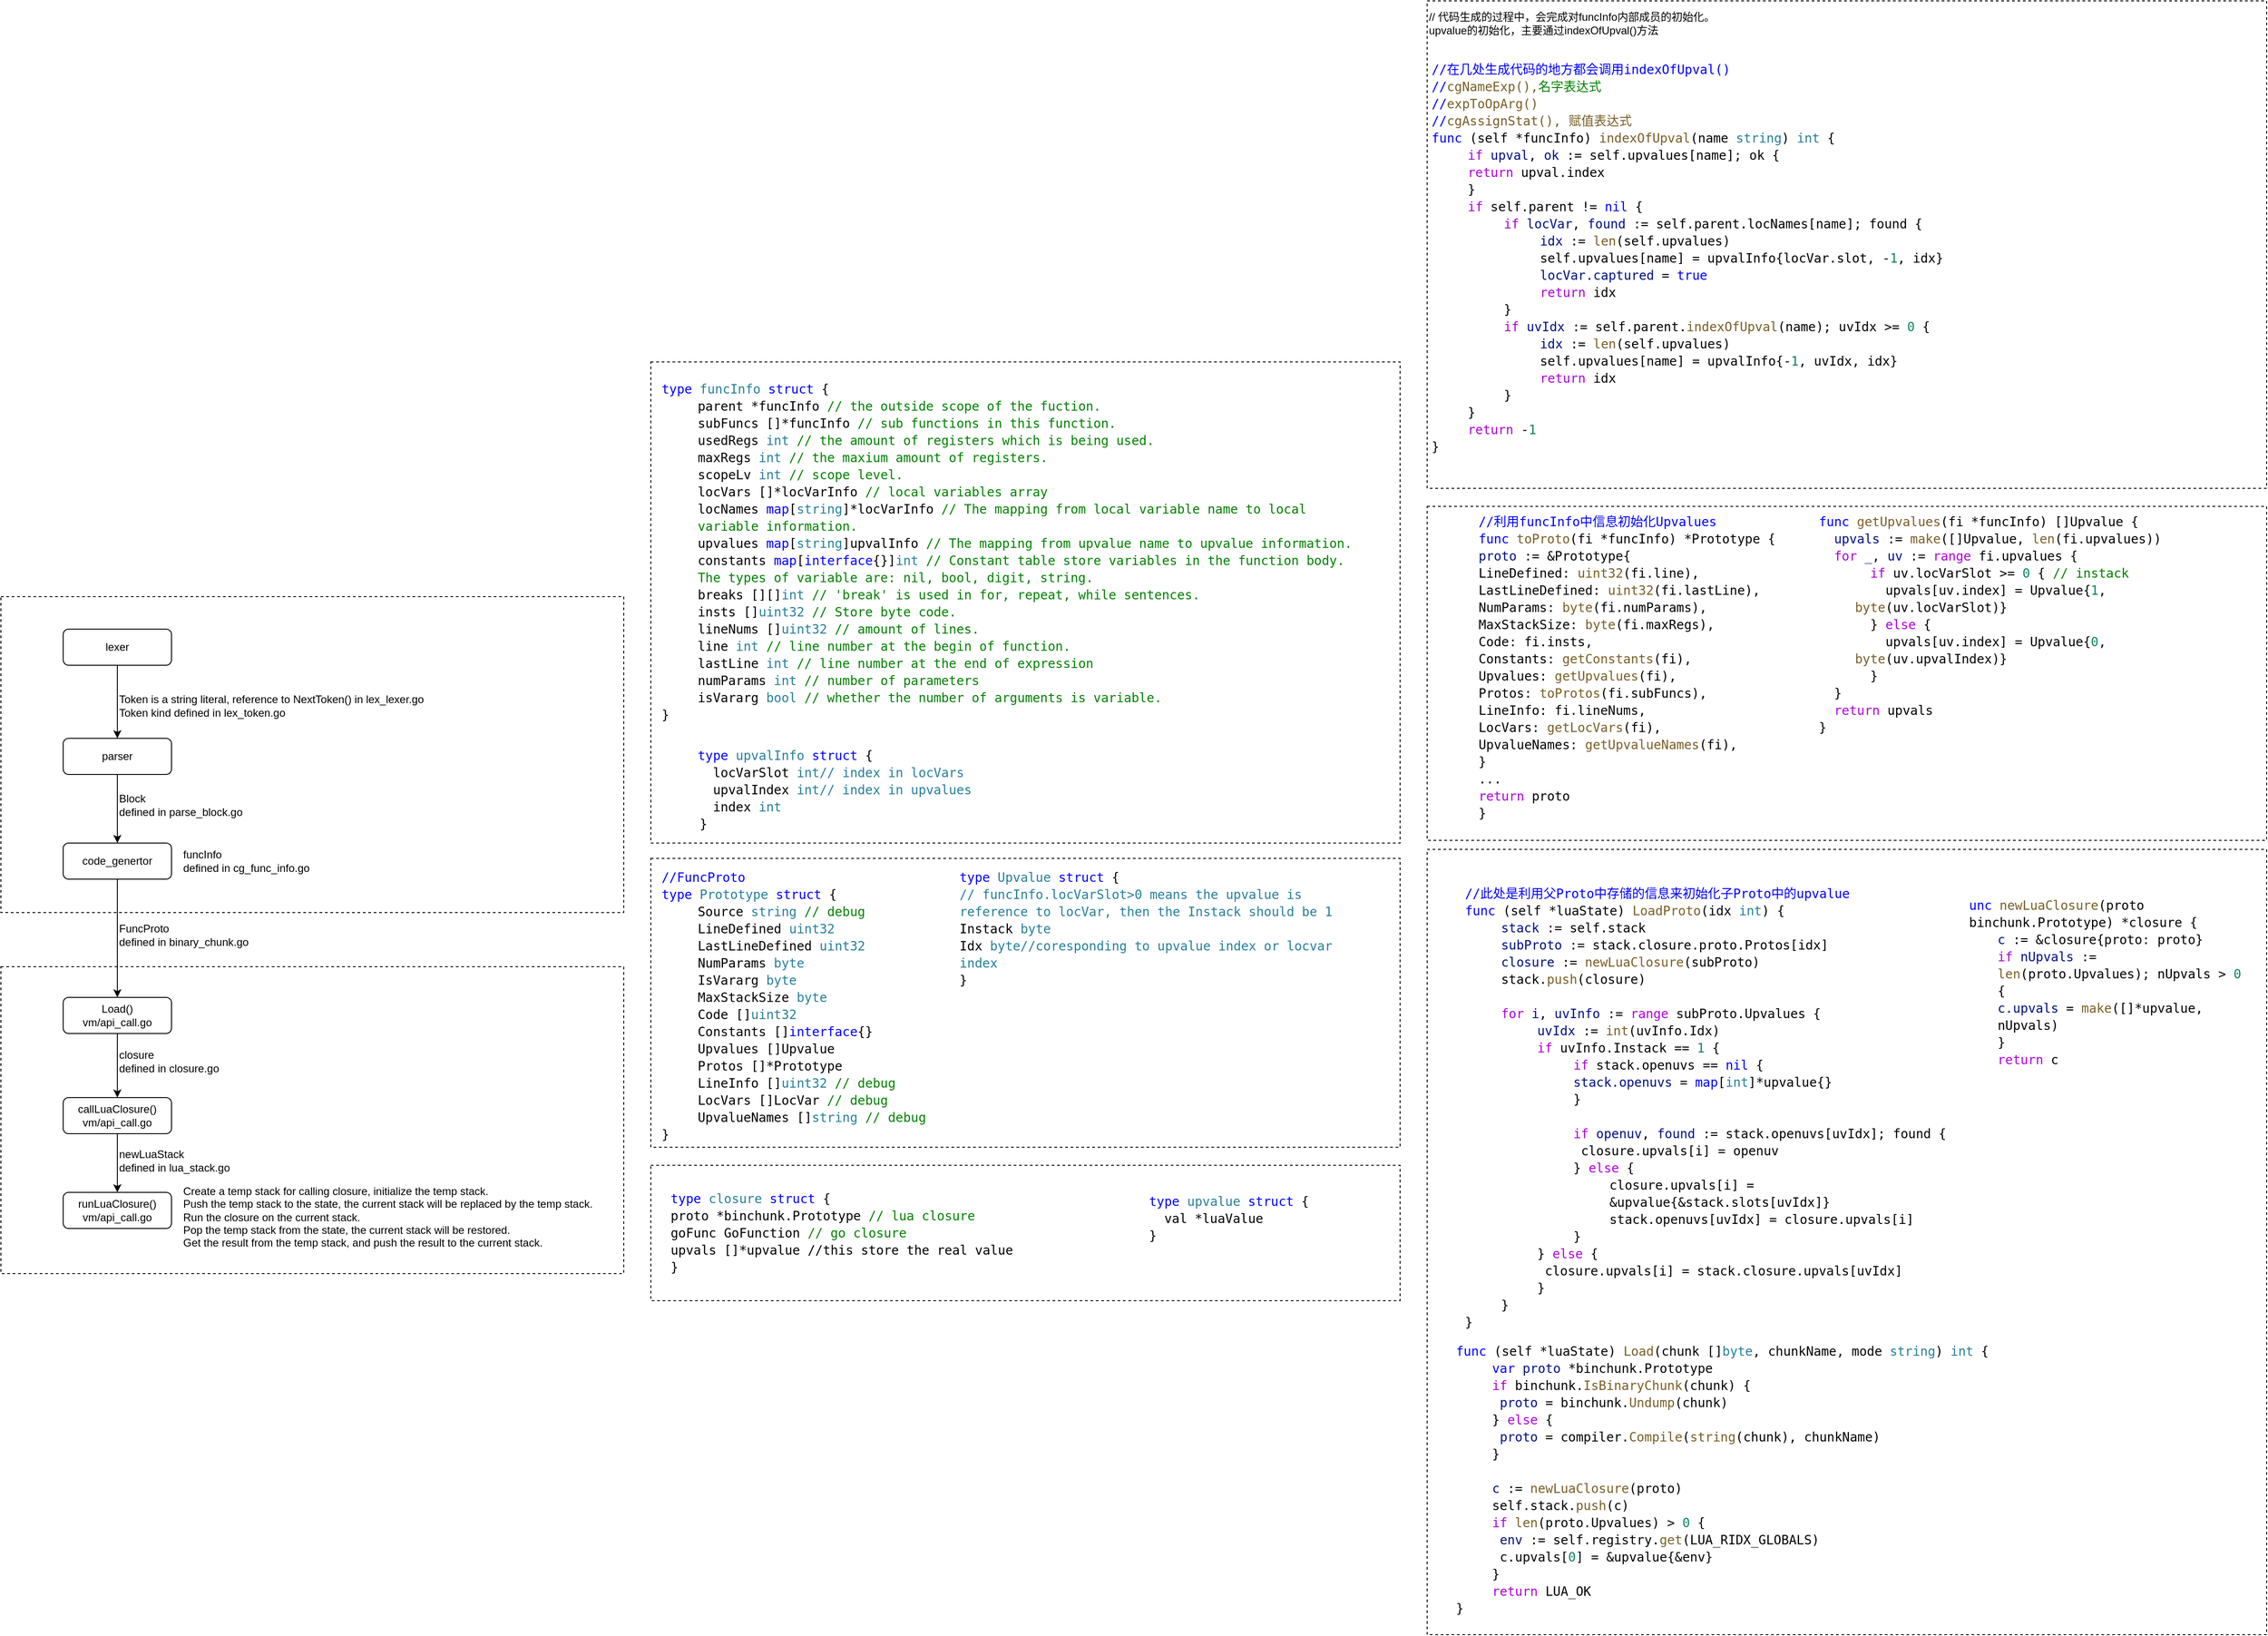 <mxfile version="16.1.2" type="github">
  <diagram id="C5RBs43oDa-KdzZeNtuy" name="Page-1">
    <mxGraphModel dx="1874" dy="1943" grid="1" gridSize="10" guides="1" tooltips="1" connect="1" arrows="1" fold="1" page="1" pageScale="1" pageWidth="827" pageHeight="1169" math="0" shadow="0">
      <root>
        <mxCell id="WIyWlLk6GJQsqaUBKTNV-0" />
        <mxCell id="WIyWlLk6GJQsqaUBKTNV-1" parent="WIyWlLk6GJQsqaUBKTNV-0" />
        <mxCell id="o7L27Hj5zr6d5vcf4oEi-10" value="// 代码生成的过程中，会完成对funcInfo内部成员的初始化。&lt;br&gt;upvalue的初始化，主要通过indexOfUpval()方法&lt;br&gt;&lt;br&gt;&lt;br&gt;&lt;br&gt;&lt;br&gt;&lt;br&gt;&lt;br&gt;&lt;br&gt;&lt;br&gt;&lt;br&gt;&lt;br&gt;&lt;br&gt;&lt;br&gt;&lt;br&gt;&lt;br&gt;&lt;br&gt;&lt;br&gt;&lt;br&gt;&lt;br&gt;&lt;br&gt;&lt;br&gt;&lt;br&gt;&lt;br&gt;&lt;br&gt;&lt;br&gt;&lt;br&gt;&lt;br&gt;&lt;br&gt;&lt;br&gt;&lt;br&gt;&lt;br&gt;&lt;br&gt;&lt;br&gt;&lt;br&gt;&lt;br&gt;" style="rounded=0;whiteSpace=wrap;html=1;dashed=1;fontSize=12;align=left;" vertex="1" parent="WIyWlLk6GJQsqaUBKTNV-1">
          <mxGeometry x="1760" y="-670" width="930" height="540" as="geometry" />
        </mxCell>
        <mxCell id="o7L27Hj5zr6d5vcf4oEi-7" value="" style="rounded=0;whiteSpace=wrap;html=1;dashed=1;fontSize=12;" vertex="1" parent="WIyWlLk6GJQsqaUBKTNV-1">
          <mxGeometry x="1760" y="270" width="930" height="870" as="geometry" />
        </mxCell>
        <mxCell id="o7L27Hj5zr6d5vcf4oEi-6" value="" style="rounded=0;whiteSpace=wrap;html=1;dashed=1;fontSize=12;" vertex="1" parent="WIyWlLk6GJQsqaUBKTNV-1">
          <mxGeometry x="1760" y="-110" width="930" height="370" as="geometry" />
        </mxCell>
        <mxCell id="o7L27Hj5zr6d5vcf4oEi-5" value="" style="rounded=0;whiteSpace=wrap;html=1;dashed=1;fontSize=12;" vertex="1" parent="WIyWlLk6GJQsqaUBKTNV-1">
          <mxGeometry x="900" y="620" width="830" height="150" as="geometry" />
        </mxCell>
        <mxCell id="o7L27Hj5zr6d5vcf4oEi-4" value="" style="rounded=0;whiteSpace=wrap;html=1;dashed=1;fontSize=12;" vertex="1" parent="WIyWlLk6GJQsqaUBKTNV-1">
          <mxGeometry x="900" y="280" width="830" height="320" as="geometry" />
        </mxCell>
        <mxCell id="o7L27Hj5zr6d5vcf4oEi-3" value="" style="rounded=0;whiteSpace=wrap;html=1;dashed=1;fontSize=12;" vertex="1" parent="WIyWlLk6GJQsqaUBKTNV-1">
          <mxGeometry x="900" y="-270" width="830" height="533" as="geometry" />
        </mxCell>
        <mxCell id="dQtFD-pFaniCj-32BVzp-19" value="" style="rounded=0;whiteSpace=wrap;html=1;dashed=1;fontSize=12;" parent="WIyWlLk6GJQsqaUBKTNV-1" vertex="1">
          <mxGeometry x="180" y="400" width="690" height="340" as="geometry" />
        </mxCell>
        <mxCell id="dQtFD-pFaniCj-32BVzp-18" value="" style="rounded=0;whiteSpace=wrap;html=1;dashed=1;fontSize=12;" parent="WIyWlLk6GJQsqaUBKTNV-1" vertex="1">
          <mxGeometry x="180" y="-10" width="690" height="350" as="geometry" />
        </mxCell>
        <mxCell id="dQtFD-pFaniCj-32BVzp-3" value="" style="edgeStyle=orthogonalEdgeStyle;rounded=0;orthogonalLoop=1;jettySize=auto;html=1;" parent="WIyWlLk6GJQsqaUBKTNV-1" source="WIyWlLk6GJQsqaUBKTNV-3" target="dQtFD-pFaniCj-32BVzp-1" edge="1">
          <mxGeometry relative="1" as="geometry" />
        </mxCell>
        <mxCell id="WIyWlLk6GJQsqaUBKTNV-3" value="parser" style="rounded=1;whiteSpace=wrap;html=1;fontSize=12;glass=0;strokeWidth=1;shadow=0;" parent="WIyWlLk6GJQsqaUBKTNV-1" vertex="1">
          <mxGeometry x="249" y="147" width="120" height="40" as="geometry" />
        </mxCell>
        <mxCell id="dQtFD-pFaniCj-32BVzp-7" value="" style="edgeStyle=orthogonalEdgeStyle;rounded=0;orthogonalLoop=1;jettySize=auto;html=1;" parent="WIyWlLk6GJQsqaUBKTNV-1" source="dQtFD-pFaniCj-32BVzp-0" target="WIyWlLk6GJQsqaUBKTNV-3" edge="1">
          <mxGeometry relative="1" as="geometry" />
        </mxCell>
        <mxCell id="dQtFD-pFaniCj-32BVzp-0" value="lexer" style="rounded=1;whiteSpace=wrap;html=1;fontSize=12;glass=0;strokeWidth=1;shadow=0;" parent="WIyWlLk6GJQsqaUBKTNV-1" vertex="1">
          <mxGeometry x="249" y="26" width="120" height="40" as="geometry" />
        </mxCell>
        <mxCell id="dQtFD-pFaniCj-32BVzp-5" value="" style="edgeStyle=orthogonalEdgeStyle;rounded=0;orthogonalLoop=1;jettySize=auto;html=1;" parent="WIyWlLk6GJQsqaUBKTNV-1" source="dQtFD-pFaniCj-32BVzp-1" target="dQtFD-pFaniCj-32BVzp-2" edge="1">
          <mxGeometry relative="1" as="geometry" />
        </mxCell>
        <mxCell id="dQtFD-pFaniCj-32BVzp-1" value="code_genertor" style="rounded=1;whiteSpace=wrap;html=1;fontSize=12;glass=0;strokeWidth=1;shadow=0;" parent="WIyWlLk6GJQsqaUBKTNV-1" vertex="1">
          <mxGeometry x="249" y="263" width="120" height="40" as="geometry" />
        </mxCell>
        <mxCell id="dQtFD-pFaniCj-32BVzp-20" value="" style="edgeStyle=orthogonalEdgeStyle;rounded=0;orthogonalLoop=1;jettySize=auto;html=1;fontSize=12;" parent="WIyWlLk6GJQsqaUBKTNV-1" source="dQtFD-pFaniCj-32BVzp-2" target="dQtFD-pFaniCj-32BVzp-16" edge="1">
          <mxGeometry relative="1" as="geometry" />
        </mxCell>
        <mxCell id="dQtFD-pFaniCj-32BVzp-2" value="Load()&lt;br&gt;vm/api_call.go" style="rounded=1;whiteSpace=wrap;html=1;fontSize=12;glass=0;strokeWidth=1;shadow=0;" parent="WIyWlLk6GJQsqaUBKTNV-1" vertex="1">
          <mxGeometry x="249" y="434" width="120" height="40" as="geometry" />
        </mxCell>
        <mxCell id="dQtFD-pFaniCj-32BVzp-11" value="Token is a string literal, reference to NextToken() in lex_lexer.go&lt;br&gt;Token kind defined in lex_token.go" style="text;html=1;strokeColor=none;fillColor=none;align=left;verticalAlign=middle;whiteSpace=wrap;rounded=0;" parent="WIyWlLk6GJQsqaUBKTNV-1" vertex="1">
          <mxGeometry x="309" y="96" width="351" height="30" as="geometry" />
        </mxCell>
        <mxCell id="dQtFD-pFaniCj-32BVzp-12" value="Block&lt;br&gt;defined in parse_block.go" style="text;html=1;strokeColor=none;fillColor=none;align=left;verticalAlign=middle;whiteSpace=wrap;rounded=0;" parent="WIyWlLk6GJQsqaUBKTNV-1" vertex="1">
          <mxGeometry x="309" y="206" width="151" height="30" as="geometry" />
        </mxCell>
        <mxCell id="dQtFD-pFaniCj-32BVzp-14" value="FuncProto&lt;br&gt;defined in binary_chunk.go" style="text;html=1;strokeColor=none;fillColor=none;align=left;verticalAlign=middle;whiteSpace=wrap;rounded=0;" parent="WIyWlLk6GJQsqaUBKTNV-1" vertex="1">
          <mxGeometry x="309" y="350" width="151" height="30" as="geometry" />
        </mxCell>
        <mxCell id="3L58eqj6yo-zojaCWtl0-3" value="" style="edgeStyle=orthogonalEdgeStyle;rounded=0;orthogonalLoop=1;jettySize=auto;html=1;fontSize=12;" parent="WIyWlLk6GJQsqaUBKTNV-1" source="dQtFD-pFaniCj-32BVzp-16" target="3L58eqj6yo-zojaCWtl0-2" edge="1">
          <mxGeometry relative="1" as="geometry" />
        </mxCell>
        <mxCell id="dQtFD-pFaniCj-32BVzp-16" value="callLuaClosure()&lt;br&gt;vm/api_call.go" style="rounded=1;whiteSpace=wrap;html=1;fontSize=12;glass=0;strokeWidth=1;shadow=0;" parent="WIyWlLk6GJQsqaUBKTNV-1" vertex="1">
          <mxGeometry x="249" y="545" width="120" height="40" as="geometry" />
        </mxCell>
        <mxCell id="dQtFD-pFaniCj-32BVzp-21" value="closure&lt;br&gt;defined in closure.go" style="text;html=1;strokeColor=none;fillColor=none;align=left;verticalAlign=middle;whiteSpace=wrap;rounded=0;" parent="WIyWlLk6GJQsqaUBKTNV-1" vertex="1">
          <mxGeometry x="309" y="490" width="151" height="30" as="geometry" />
        </mxCell>
        <mxCell id="3L58eqj6yo-zojaCWtl0-2" value="&lt;div style=&quot;background-color: rgb(255 , 255 , 255) ; line-height: 19px&quot;&gt;&lt;/div&gt;&lt;font style=&quot;font-size: 12px&quot;&gt;runLuaClosure()&lt;br&gt;vm/api_call.go&lt;/font&gt;" style="rounded=1;whiteSpace=wrap;html=1;fontSize=12;glass=0;strokeWidth=1;shadow=0;" parent="WIyWlLk6GJQsqaUBKTNV-1" vertex="1">
          <mxGeometry x="249" y="650" width="120" height="40" as="geometry" />
        </mxCell>
        <mxCell id="3L58eqj6yo-zojaCWtl0-4" value="&lt;div style=&quot;background-color: rgb(255 , 255 , 255) ; font-family: &amp;#34;droid sans mono&amp;#34; , monospace , monospace , &amp;#34;droid sans fallback&amp;#34; ; font-size: 14px ; line-height: 19px&quot;&gt;&lt;/div&gt;&lt;br&gt;&lt;div&gt;Create a temp stack for calling closure, initialize the temp stack.&lt;/div&gt;&lt;div&gt;Push the temp stack to the state, the current stack will be replaced by the temp stack.&lt;/div&gt;&lt;div&gt;Run the closure on the current stack.&lt;/div&gt;&lt;div&gt;Pop the temp stack from the state, the current stack will be restored.&lt;/div&gt;&lt;div&gt;Get the result from the temp stack, and push the result to the current stack.&lt;/div&gt;" style="text;html=1;strokeColor=none;fillColor=none;align=left;verticalAlign=middle;whiteSpace=wrap;rounded=0;" parent="WIyWlLk6GJQsqaUBKTNV-1" vertex="1">
          <mxGeometry x="380" y="645" width="460" height="50" as="geometry" />
        </mxCell>
        <mxCell id="3L58eqj6yo-zojaCWtl0-8" value="&lt;div style=&quot;background-color: rgb(255 , 255 , 255) ; line-height: 19px&quot;&gt;&lt;div&gt;&lt;br&gt;&lt;/div&gt;&lt;div style=&quot;font-family: &amp;#34;droid sans mono&amp;#34; , monospace , monospace , &amp;#34;droid sans fallback&amp;#34; ; font-size: 14px&quot;&gt;&lt;span style=&quot;color: #008000&quot;&gt;&lt;/span&gt;&lt;/div&gt;&lt;/div&gt;&lt;div style=&quot;background-color: rgb(255 , 255 , 255) ; font-family: &amp;#34;droid sans mono&amp;#34; , monospace , monospace , &amp;#34;droid sans fallback&amp;#34; ; font-size: 14px ; line-height: 19px&quot;&gt;&lt;/div&gt;" style="text;html=1;strokeColor=none;fillColor=none;align=left;verticalAlign=middle;whiteSpace=wrap;rounded=0;" parent="WIyWlLk6GJQsqaUBKTNV-1" vertex="1">
          <mxGeometry x="380" y="730" width="260" height="60" as="geometry" />
        </mxCell>
        <mxCell id="3L58eqj6yo-zojaCWtl0-9" value="newLuaStack&lt;br&gt;defined in lua_stack.go" style="text;html=1;strokeColor=none;fillColor=none;align=left;verticalAlign=middle;whiteSpace=wrap;rounded=0;" parent="WIyWlLk6GJQsqaUBKTNV-1" vertex="1">
          <mxGeometry x="309" y="600" width="151" height="30" as="geometry" />
        </mxCell>
        <mxCell id="3L58eqj6yo-zojaCWtl0-10" value="&lt;div style=&quot;background-color: rgb(255 , 255 , 255) ; font-family: &amp;#34;droid sans mono&amp;#34; , monospace , monospace , &amp;#34;droid sans fallback&amp;#34; ; font-size: 14px ; line-height: 19px&quot;&gt;&lt;/div&gt;&lt;div style=&quot;background-color: rgb(255 , 255 , 255) ; font-family: &amp;#34;droid sans mono&amp;#34; , monospace , monospace , &amp;#34;droid sans fallback&amp;#34; ; font-size: 14px ; line-height: 19px&quot;&gt;&lt;div&gt;&lt;span style=&quot;color: #0000ff&quot;&gt;type&lt;/span&gt; &lt;span style=&quot;color: #267f99&quot;&gt;funcInfo&lt;/span&gt; &lt;span style=&quot;color: #0000ff&quot;&gt;struct&lt;/span&gt; {&lt;/div&gt;&lt;/div&gt;&lt;blockquote style=&quot;margin: 0 0 0 40px ; border: none ; padding: 0px&quot;&gt;&lt;div style=&quot;background-color: rgb(255 , 255 , 255) ; font-family: &amp;#34;droid sans mono&amp;#34; , monospace , monospace , &amp;#34;droid sans fallback&amp;#34; ; font-size: 14px ; line-height: 19px&quot;&gt;&lt;div&gt;    parent    *funcInfo              &lt;span style=&quot;color: #008000&quot;&gt;// the outside scope of the fuction.&lt;/span&gt;&lt;/div&gt;&lt;/div&gt;&lt;div style=&quot;background-color: rgb(255 , 255 , 255) ; font-family: &amp;#34;droid sans mono&amp;#34; , monospace , monospace , &amp;#34;droid sans fallback&amp;#34; ; font-size: 14px ; line-height: 19px&quot;&gt;&lt;div&gt;    subFuncs  []*funcInfo            &lt;span style=&quot;color: #008000&quot;&gt;// sub functions in this function.&lt;/span&gt;&lt;/div&gt;&lt;/div&gt;&lt;div style=&quot;background-color: rgb(255 , 255 , 255) ; font-family: &amp;#34;droid sans mono&amp;#34; , monospace , monospace , &amp;#34;droid sans fallback&amp;#34; ; font-size: 14px ; line-height: 19px&quot;&gt;&lt;div&gt;    usedRegs  &lt;span style=&quot;color: #267f99&quot;&gt;int&lt;/span&gt;                    &lt;span style=&quot;color: #008000&quot;&gt;// the amount of registers which is being used.&lt;/span&gt;&lt;/div&gt;&lt;/div&gt;&lt;div style=&quot;background-color: rgb(255 , 255 , 255) ; font-family: &amp;#34;droid sans mono&amp;#34; , monospace , monospace , &amp;#34;droid sans fallback&amp;#34; ; font-size: 14px ; line-height: 19px&quot;&gt;&lt;div&gt;    maxRegs   &lt;span style=&quot;color: #267f99&quot;&gt;int&lt;/span&gt;                    &lt;span style=&quot;color: #008000&quot;&gt;// the maxium amount of registers.&lt;/span&gt;&lt;/div&gt;&lt;/div&gt;&lt;div style=&quot;background-color: rgb(255 , 255 , 255) ; font-family: &amp;#34;droid sans mono&amp;#34; , monospace , monospace , &amp;#34;droid sans fallback&amp;#34; ; font-size: 14px ; line-height: 19px&quot;&gt;&lt;div&gt;    scopeLv   &lt;span style=&quot;color: #267f99&quot;&gt;int&lt;/span&gt;                    &lt;span style=&quot;color: #008000&quot;&gt;// scope level.&lt;/span&gt;&lt;/div&gt;&lt;/div&gt;&lt;div style=&quot;background-color: rgb(255 , 255 , 255) ; font-family: &amp;#34;droid sans mono&amp;#34; , monospace , monospace , &amp;#34;droid sans fallback&amp;#34; ; font-size: 14px ; line-height: 19px&quot;&gt;&lt;div&gt;    locVars   []*locVarInfo          &lt;span style=&quot;color: #008000&quot;&gt;// local variables array&lt;/span&gt;&lt;/div&gt;&lt;/div&gt;&lt;div style=&quot;background-color: rgb(255 , 255 , 255) ; font-family: &amp;#34;droid sans mono&amp;#34; , monospace , monospace , &amp;#34;droid sans fallback&amp;#34; ; font-size: 14px ; line-height: 19px&quot;&gt;&lt;div&gt;    locNames  &lt;span style=&quot;color: #0000ff&quot;&gt;map&lt;/span&gt;[&lt;span style=&quot;color: #267f99&quot;&gt;string&lt;/span&gt;]*locVarInfo &lt;span style=&quot;color: #008000&quot;&gt;// The mapping from local variable name to local variable information.&lt;/span&gt;&lt;/div&gt;&lt;/div&gt;&lt;div style=&quot;background-color: rgb(255 , 255 , 255) ; font-family: &amp;#34;droid sans mono&amp;#34; , monospace , monospace , &amp;#34;droid sans fallback&amp;#34; ; font-size: 14px ; line-height: 19px&quot;&gt;&lt;div&gt;    upvalues  &lt;span style=&quot;color: #0000ff&quot;&gt;map&lt;/span&gt;[&lt;span style=&quot;color: #267f99&quot;&gt;string&lt;/span&gt;]upvalInfo   &lt;span style=&quot;color: #008000&quot;&gt;// The mapping from upvalue name to upvalue information.&lt;/span&gt;&lt;/div&gt;&lt;/div&gt;&lt;div style=&quot;background-color: rgb(255 , 255 , 255) ; font-family: &amp;#34;droid sans mono&amp;#34; , monospace , monospace , &amp;#34;droid sans fallback&amp;#34; ; font-size: 14px ; line-height: 19px&quot;&gt;&lt;div&gt;    constants &lt;span style=&quot;color: #0000ff&quot;&gt;map&lt;/span&gt;[&lt;span style=&quot;color: #0000ff&quot;&gt;interface&lt;/span&gt;{}]&lt;span style=&quot;color: #267f99&quot;&gt;int&lt;/span&gt;    &lt;span style=&quot;color: #008000&quot;&gt;// Constant table store variables in the function body. The types of variable are: nil, bool, digit, string.&lt;/span&gt;&lt;/div&gt;&lt;/div&gt;&lt;div style=&quot;background-color: rgb(255 , 255 , 255) ; font-family: &amp;#34;droid sans mono&amp;#34; , monospace , monospace , &amp;#34;droid sans fallback&amp;#34; ; font-size: 14px ; line-height: 19px&quot;&gt;&lt;div&gt;    breaks    [][]&lt;span style=&quot;color: #267f99&quot;&gt;int&lt;/span&gt;                &lt;span style=&quot;color: #008000&quot;&gt;// &#39;break&#39; is used in for, repeat, while sentences.&lt;/span&gt;&lt;/div&gt;&lt;/div&gt;&lt;div style=&quot;background-color: rgb(255 , 255 , 255) ; font-family: &amp;#34;droid sans mono&amp;#34; , monospace , monospace , &amp;#34;droid sans fallback&amp;#34; ; font-size: 14px ; line-height: 19px&quot;&gt;&lt;div&gt;    insts     []&lt;span style=&quot;color: #267f99&quot;&gt;uint32&lt;/span&gt;               &lt;span style=&quot;color: #008000&quot;&gt;// Store byte code.&lt;/span&gt;&lt;/div&gt;&lt;/div&gt;&lt;div style=&quot;background-color: rgb(255 , 255 , 255) ; font-family: &amp;#34;droid sans mono&amp;#34; , monospace , monospace , &amp;#34;droid sans fallback&amp;#34; ; font-size: 14px ; line-height: 19px&quot;&gt;&lt;div&gt;    lineNums  []&lt;span style=&quot;color: #267f99&quot;&gt;uint32&lt;/span&gt;               &lt;span style=&quot;color: #008000&quot;&gt;// amount of lines.&lt;/span&gt;&lt;/div&gt;&lt;/div&gt;&lt;div style=&quot;background-color: rgb(255 , 255 , 255) ; font-family: &amp;#34;droid sans mono&amp;#34; , monospace , monospace , &amp;#34;droid sans fallback&amp;#34; ; font-size: 14px ; line-height: 19px&quot;&gt;&lt;div&gt;    line      &lt;span style=&quot;color: #267f99&quot;&gt;int&lt;/span&gt;                    &lt;span style=&quot;color: #008000&quot;&gt;// line number at the begin of function.&lt;/span&gt;&lt;/div&gt;&lt;/div&gt;&lt;div style=&quot;background-color: rgb(255 , 255 , 255) ; font-family: &amp;#34;droid sans mono&amp;#34; , monospace , monospace , &amp;#34;droid sans fallback&amp;#34; ; font-size: 14px ; line-height: 19px&quot;&gt;&lt;div&gt;    lastLine  &lt;span style=&quot;color: #267f99&quot;&gt;int&lt;/span&gt;                    &lt;span style=&quot;color: #008000&quot;&gt;// line number at the end of expression&lt;/span&gt;&lt;/div&gt;&lt;/div&gt;&lt;div style=&quot;background-color: rgb(255 , 255 , 255) ; font-family: &amp;#34;droid sans mono&amp;#34; , monospace , monospace , &amp;#34;droid sans fallback&amp;#34; ; font-size: 14px ; line-height: 19px&quot;&gt;&lt;div&gt;    numParams &lt;span style=&quot;color: #267f99&quot;&gt;int&lt;/span&gt;                    &lt;span style=&quot;color: #008000&quot;&gt;// number of parameters&lt;/span&gt;&lt;/div&gt;&lt;/div&gt;&lt;div style=&quot;background-color: rgb(255 , 255 , 255) ; font-family: &amp;#34;droid sans mono&amp;#34; , monospace , monospace , &amp;#34;droid sans fallback&amp;#34; ; font-size: 14px ; line-height: 19px&quot;&gt;&lt;div&gt;    isVararg  &lt;span style=&quot;color: #267f99&quot;&gt;bool&lt;/span&gt;                   &lt;span style=&quot;color: #008000&quot;&gt;// whether the number of arguments is variable.&lt;/span&gt;&lt;/div&gt;&lt;/div&gt;&lt;/blockquote&gt;&lt;div style=&quot;background-color: rgb(255 , 255 , 255) ; font-family: &amp;#34;droid sans mono&amp;#34; , monospace , monospace , &amp;#34;droid sans fallback&amp;#34; ; font-size: 14px ; line-height: 19px&quot;&gt;&lt;div&gt;}&lt;/div&gt;&lt;/div&gt;" style="text;html=1;strokeColor=none;fillColor=none;align=left;verticalAlign=middle;whiteSpace=wrap;rounded=0;" parent="WIyWlLk6GJQsqaUBKTNV-1" vertex="1">
          <mxGeometry x="910" y="-250" width="790" height="380" as="geometry" />
        </mxCell>
        <mxCell id="3L58eqj6yo-zojaCWtl0-11" value="&lt;div style=&quot;background-color: rgb(255 , 255 , 255) ; font-family: &amp;#34;droid sans mono&amp;#34; , monospace , monospace , &amp;#34;droid sans fallback&amp;#34; ; font-size: 14px ; line-height: 19px&quot;&gt;&lt;/div&gt;funcInfo&lt;br&gt;defined in cg_func_info.go" style="text;html=1;strokeColor=none;fillColor=none;align=left;verticalAlign=middle;whiteSpace=wrap;rounded=0;" parent="WIyWlLk6GJQsqaUBKTNV-1" vertex="1">
          <mxGeometry x="380" y="268" width="151" height="30" as="geometry" />
        </mxCell>
        <mxCell id="3L58eqj6yo-zojaCWtl0-12" value="&lt;div style=&quot;background-color: rgb(255 , 255 , 255) ; font-family: &amp;#34;droid sans mono&amp;#34; , monospace , monospace , &amp;#34;droid sans fallback&amp;#34; ; font-size: 14px ; line-height: 19px&quot;&gt;&lt;/div&gt;&lt;div style=&quot;background-color: rgb(255 , 255 , 255) ; font-family: &amp;#34;droid sans mono&amp;#34; , monospace , monospace , &amp;#34;droid sans fallback&amp;#34; ; font-size: 14px ; line-height: 19px&quot;&gt;&lt;div style=&quot;font-family: &amp;#34;droid sans mono&amp;#34; , monospace , monospace , &amp;#34;droid sans fallback&amp;#34; ; line-height: 19px&quot;&gt;&lt;div&gt;&lt;span style=&quot;color: #0000ff&quot;&gt;//FuncProto&lt;br&gt;type&lt;/span&gt; &lt;span style=&quot;color: #267f99&quot;&gt;Prototype&lt;/span&gt; &lt;span style=&quot;color: #0000ff&quot;&gt;struct&lt;/span&gt; {&lt;/div&gt;&lt;/div&gt;&lt;/div&gt;&lt;blockquote style=&quot;margin: 0 0 0 40px ; border: none ; padding: 0px&quot;&gt;&lt;div style=&quot;background-color: rgb(255 , 255 , 255) ; font-family: &amp;#34;droid sans mono&amp;#34; , monospace , monospace , &amp;#34;droid sans fallback&amp;#34; ; font-size: 14px ; line-height: 19px&quot;&gt;&lt;div style=&quot;font-family: &amp;#34;droid sans mono&amp;#34; , monospace , monospace , &amp;#34;droid sans fallback&amp;#34; ; line-height: 19px&quot;&gt;&lt;div&gt;    Source          &lt;span style=&quot;color: #267f99&quot;&gt;string&lt;/span&gt; &lt;span style=&quot;color: #008000&quot;&gt;// debug&lt;/span&gt;&lt;/div&gt;&lt;/div&gt;&lt;/div&gt;&lt;div style=&quot;background-color: rgb(255 , 255 , 255) ; font-family: &amp;#34;droid sans mono&amp;#34; , monospace , monospace , &amp;#34;droid sans fallback&amp;#34; ; font-size: 14px ; line-height: 19px&quot;&gt;&lt;div style=&quot;font-family: &amp;#34;droid sans mono&amp;#34; , monospace , monospace , &amp;#34;droid sans fallback&amp;#34; ; line-height: 19px&quot;&gt;&lt;div&gt;    LineDefined     &lt;span style=&quot;color: #267f99&quot;&gt;uint32&lt;/span&gt;&lt;/div&gt;&lt;/div&gt;&lt;/div&gt;&lt;div style=&quot;background-color: rgb(255 , 255 , 255) ; font-family: &amp;#34;droid sans mono&amp;#34; , monospace , monospace , &amp;#34;droid sans fallback&amp;#34; ; font-size: 14px ; line-height: 19px&quot;&gt;&lt;div style=&quot;font-family: &amp;#34;droid sans mono&amp;#34; , monospace , monospace , &amp;#34;droid sans fallback&amp;#34; ; line-height: 19px&quot;&gt;&lt;div&gt;    LastLineDefined &lt;span style=&quot;color: #267f99&quot;&gt;uint32&lt;/span&gt;&lt;/div&gt;&lt;/div&gt;&lt;/div&gt;&lt;div style=&quot;background-color: rgb(255 , 255 , 255) ; font-family: &amp;#34;droid sans mono&amp;#34; , monospace , monospace , &amp;#34;droid sans fallback&amp;#34; ; font-size: 14px ; line-height: 19px&quot;&gt;&lt;div style=&quot;font-family: &amp;#34;droid sans mono&amp;#34; , monospace , monospace , &amp;#34;droid sans fallback&amp;#34; ; line-height: 19px&quot;&gt;&lt;div&gt;    NumParams       &lt;span style=&quot;color: #267f99&quot;&gt;byte&lt;/span&gt;&lt;/div&gt;&lt;/div&gt;&lt;/div&gt;&lt;div style=&quot;background-color: rgb(255 , 255 , 255) ; font-family: &amp;#34;droid sans mono&amp;#34; , monospace , monospace , &amp;#34;droid sans fallback&amp;#34; ; font-size: 14px ; line-height: 19px&quot;&gt;&lt;div style=&quot;font-family: &amp;#34;droid sans mono&amp;#34; , monospace , monospace , &amp;#34;droid sans fallback&amp;#34; ; line-height: 19px&quot;&gt;&lt;div&gt;    IsVararg        &lt;span style=&quot;color: #267f99&quot;&gt;byte&lt;/span&gt;&lt;/div&gt;&lt;/div&gt;&lt;/div&gt;&lt;div style=&quot;background-color: rgb(255 , 255 , 255) ; font-family: &amp;#34;droid sans mono&amp;#34; , monospace , monospace , &amp;#34;droid sans fallback&amp;#34; ; font-size: 14px ; line-height: 19px&quot;&gt;&lt;div style=&quot;font-family: &amp;#34;droid sans mono&amp;#34; , monospace , monospace , &amp;#34;droid sans fallback&amp;#34; ; line-height: 19px&quot;&gt;&lt;div&gt;    MaxStackSize    &lt;span style=&quot;color: #267f99&quot;&gt;byte&lt;/span&gt;&lt;/div&gt;&lt;/div&gt;&lt;/div&gt;&lt;div style=&quot;background-color: rgb(255 , 255 , 255) ; font-family: &amp;#34;droid sans mono&amp;#34; , monospace , monospace , &amp;#34;droid sans fallback&amp;#34; ; font-size: 14px ; line-height: 19px&quot;&gt;&lt;div style=&quot;font-family: &amp;#34;droid sans mono&amp;#34; , monospace , monospace , &amp;#34;droid sans fallback&amp;#34; ; line-height: 19px&quot;&gt;&lt;div&gt;    Code            []&lt;span style=&quot;color: #267f99&quot;&gt;uint32&lt;/span&gt;&lt;/div&gt;&lt;/div&gt;&lt;/div&gt;&lt;div style=&quot;background-color: rgb(255 , 255 , 255) ; font-family: &amp;#34;droid sans mono&amp;#34; , monospace , monospace , &amp;#34;droid sans fallback&amp;#34; ; font-size: 14px ; line-height: 19px&quot;&gt;&lt;div style=&quot;font-family: &amp;#34;droid sans mono&amp;#34; , monospace , monospace , &amp;#34;droid sans fallback&amp;#34; ; line-height: 19px&quot;&gt;&lt;div&gt;    Constants       []&lt;span style=&quot;color: #0000ff&quot;&gt;interface&lt;/span&gt;{}&lt;/div&gt;&lt;/div&gt;&lt;/div&gt;&lt;div style=&quot;background-color: rgb(255 , 255 , 255) ; font-family: &amp;#34;droid sans mono&amp;#34; , monospace , monospace , &amp;#34;droid sans fallback&amp;#34; ; font-size: 14px ; line-height: 19px&quot;&gt;&lt;div style=&quot;font-family: &amp;#34;droid sans mono&amp;#34; , monospace , monospace , &amp;#34;droid sans fallback&amp;#34; ; line-height: 19px&quot;&gt;&lt;div&gt;    Upvalues        []Upvalue&lt;/div&gt;&lt;/div&gt;&lt;/div&gt;&lt;div style=&quot;background-color: rgb(255 , 255 , 255) ; font-family: &amp;#34;droid sans mono&amp;#34; , monospace , monospace , &amp;#34;droid sans fallback&amp;#34; ; font-size: 14px ; line-height: 19px&quot;&gt;&lt;div style=&quot;font-family: &amp;#34;droid sans mono&amp;#34; , monospace , monospace , &amp;#34;droid sans fallback&amp;#34; ; line-height: 19px&quot;&gt;&lt;div&gt;    Protos          []*Prototype&lt;/div&gt;&lt;/div&gt;&lt;/div&gt;&lt;div style=&quot;background-color: rgb(255 , 255 , 255) ; font-family: &amp;#34;droid sans mono&amp;#34; , monospace , monospace , &amp;#34;droid sans fallback&amp;#34; ; font-size: 14px ; line-height: 19px&quot;&gt;&lt;div style=&quot;font-family: &amp;#34;droid sans mono&amp;#34; , monospace , monospace , &amp;#34;droid sans fallback&amp;#34; ; line-height: 19px&quot;&gt;&lt;div&gt;    LineInfo        []&lt;span style=&quot;color: #267f99&quot;&gt;uint32&lt;/span&gt; &lt;span style=&quot;color: #008000&quot;&gt;// debug&lt;/span&gt;&lt;/div&gt;&lt;/div&gt;&lt;/div&gt;&lt;div style=&quot;background-color: rgb(255 , 255 , 255) ; font-family: &amp;#34;droid sans mono&amp;#34; , monospace , monospace , &amp;#34;droid sans fallback&amp;#34; ; font-size: 14px ; line-height: 19px&quot;&gt;&lt;div style=&quot;font-family: &amp;#34;droid sans mono&amp;#34; , monospace , monospace , &amp;#34;droid sans fallback&amp;#34; ; line-height: 19px&quot;&gt;&lt;div&gt;    LocVars         []LocVar &lt;span style=&quot;color: #008000&quot;&gt;// debug&lt;/span&gt;&lt;/div&gt;&lt;/div&gt;&lt;/div&gt;&lt;div style=&quot;background-color: rgb(255 , 255 , 255) ; font-family: &amp;#34;droid sans mono&amp;#34; , monospace , monospace , &amp;#34;droid sans fallback&amp;#34; ; font-size: 14px ; line-height: 19px&quot;&gt;&lt;div style=&quot;font-family: &amp;#34;droid sans mono&amp;#34; , monospace , monospace , &amp;#34;droid sans fallback&amp;#34; ; line-height: 19px&quot;&gt;&lt;div&gt;    UpvalueNames    []&lt;span style=&quot;color: #267f99&quot;&gt;string&lt;/span&gt; &lt;span style=&quot;color: #008000&quot;&gt;// debug&lt;/span&gt;&lt;/div&gt;&lt;/div&gt;&lt;/div&gt;&lt;/blockquote&gt;&lt;div style=&quot;background-color: rgb(255 , 255 , 255) ; font-family: &amp;#34;droid sans mono&amp;#34; , monospace , monospace , &amp;#34;droid sans fallback&amp;#34; ; font-size: 14px ; line-height: 19px&quot;&gt;&lt;div style=&quot;font-family: &amp;#34;droid sans mono&amp;#34; , monospace , monospace , &amp;#34;droid sans fallback&amp;#34; ; line-height: 19px&quot;&gt;&lt;div&gt;}&lt;/div&gt;&lt;/div&gt;&lt;/div&gt;" style="text;html=1;strokeColor=none;fillColor=none;align=left;verticalAlign=middle;whiteSpace=wrap;rounded=0;" parent="WIyWlLk6GJQsqaUBKTNV-1" vertex="1">
          <mxGeometry x="910" y="295" width="330" height="295" as="geometry" />
        </mxCell>
        <mxCell id="3L58eqj6yo-zojaCWtl0-13" value="&lt;div style=&quot;background-color: rgb(255 , 255 , 255) ; font-family: &amp;#34;droid sans mono&amp;#34; , monospace , monospace , &amp;#34;droid sans fallback&amp;#34; ; font-size: 14px ; line-height: 19px&quot;&gt;&lt;/div&gt;&lt;div style=&quot;background-color: rgb(255 , 255 , 255) ; font-family: &amp;#34;droid sans mono&amp;#34; , monospace , monospace , &amp;#34;droid sans fallback&amp;#34; ; font-size: 14px ; line-height: 19px&quot;&gt;&lt;div style=&quot;font-family: &amp;#34;droid sans mono&amp;#34; , monospace , monospace , &amp;#34;droid sans fallback&amp;#34; ; line-height: 19px&quot;&gt;&lt;div style=&quot;font-family: &amp;#34;droid sans mono&amp;#34; , monospace , monospace , &amp;#34;droid sans fallback&amp;#34; ; line-height: 19px&quot;&gt;&lt;div&gt;&lt;span style=&quot;color: #0000ff&quot;&gt;type&lt;/span&gt; &lt;span style=&quot;color: #267f99&quot;&gt;closure&lt;/span&gt; &lt;span style=&quot;color: #0000ff&quot;&gt;struct&lt;/span&gt; {&lt;/div&gt;&lt;div&gt;    proto  *binchunk.Prototype &lt;span style=&quot;color: #008000&quot;&gt;// lua closure&lt;/span&gt;&lt;/div&gt;&lt;div&gt;    goFunc GoFunction          &lt;span style=&quot;color: #008000&quot;&gt;// go closure&lt;/span&gt;&lt;/div&gt;&lt;div&gt;    upvals []*upvalue //this store the real value&lt;/div&gt;&lt;div&gt;}&lt;/div&gt;&lt;/div&gt;&lt;/div&gt;&lt;/div&gt;" style="text;html=1;strokeColor=none;fillColor=none;align=left;verticalAlign=middle;whiteSpace=wrap;rounded=0;" parent="WIyWlLk6GJQsqaUBKTNV-1" vertex="1">
          <mxGeometry x="920" y="650" width="480" height="90" as="geometry" />
        </mxCell>
        <mxCell id="3L58eqj6yo-zojaCWtl0-14" value="&lt;div style=&quot;background-color: rgb(255 , 255 , 255) ; font-family: &amp;#34;droid sans mono&amp;#34; , monospace , monospace , &amp;#34;droid sans fallback&amp;#34; ; font-size: 14px ; line-height: 19px&quot;&gt;&lt;/div&gt;&lt;blockquote style=&quot;margin: 0 0 0 40px ; border: none ; padding: 0px&quot;&gt;&lt;div style=&quot;background-color: rgb(255 , 255 , 255) ; font-family: &amp;#34;droid sans mono&amp;#34; , monospace , monospace , &amp;#34;droid sans fallback&amp;#34; ; font-size: 14px ; line-height: 19px&quot;&gt;&lt;div style=&quot;font-family: &amp;#34;droid sans mono&amp;#34; , monospace , monospace , &amp;#34;droid sans fallback&amp;#34; ; line-height: 19px&quot;&gt;&lt;div style=&quot;font-family: &amp;#34;droid sans mono&amp;#34; , monospace , monospace , &amp;#34;droid sans fallback&amp;#34; ; line-height: 19px&quot;&gt;&lt;div style=&quot;font-family: &amp;#34;droid sans mono&amp;#34; , monospace , monospace , &amp;#34;droid sans fallback&amp;#34; ; line-height: 19px&quot;&gt;&lt;div&gt;&lt;span style=&quot;color: #0000ff&quot;&gt;type&lt;/span&gt; &lt;span style=&quot;color: #267f99&quot;&gt;upvalInfo&lt;/span&gt; &lt;span style=&quot;color: #0000ff&quot;&gt;struct&lt;/span&gt; {&lt;/div&gt;&lt;/div&gt;&lt;/div&gt;&lt;/div&gt;&lt;/div&gt;&lt;div style=&quot;background-color: rgb(255 , 255 , 255) ; font-family: &amp;#34;droid sans mono&amp;#34; , monospace , monospace , &amp;#34;droid sans fallback&amp;#34; ; font-size: 14px ; line-height: 19px&quot;&gt;&lt;div style=&quot;font-family: &amp;#34;droid sans mono&amp;#34; , monospace , monospace , &amp;#34;droid sans fallback&amp;#34; ; line-height: 19px&quot;&gt;&lt;div style=&quot;font-family: &amp;#34;droid sans mono&amp;#34; , monospace , monospace , &amp;#34;droid sans fallback&amp;#34; ; line-height: 19px&quot;&gt;&lt;div style=&quot;font-family: &amp;#34;droid sans mono&amp;#34; , monospace , monospace , &amp;#34;droid sans fallback&amp;#34; ; line-height: 19px&quot;&gt;&lt;div&gt;&amp;nbsp; locVarSlot &lt;span style=&quot;color: #267f99&quot;&gt;int// index in locVars&lt;/span&gt;&lt;/div&gt;&lt;/div&gt;&lt;/div&gt;&lt;/div&gt;&lt;/div&gt;&lt;div style=&quot;background-color: rgb(255 , 255 , 255) ; font-family: &amp;#34;droid sans mono&amp;#34; , monospace , monospace , &amp;#34;droid sans fallback&amp;#34; ; font-size: 14px ; line-height: 19px&quot;&gt;&lt;div style=&quot;font-family: &amp;#34;droid sans mono&amp;#34; , monospace , monospace , &amp;#34;droid sans fallback&amp;#34; ; line-height: 19px&quot;&gt;&lt;div style=&quot;font-family: &amp;#34;droid sans mono&amp;#34; , monospace , monospace , &amp;#34;droid sans fallback&amp;#34; ; line-height: 19px&quot;&gt;&lt;div style=&quot;font-family: &amp;#34;droid sans mono&amp;#34; , monospace , monospace , &amp;#34;droid sans fallback&amp;#34; ; line-height: 19px&quot;&gt;&lt;div&gt;&amp;nbsp; upvalIndex &lt;span style=&quot;color: #267f99&quot;&gt;int// index in upvalues&lt;/span&gt;&lt;/div&gt;&lt;/div&gt;&lt;/div&gt;&lt;/div&gt;&lt;/div&gt;&lt;div style=&quot;background-color: rgb(255 , 255 , 255) ; font-family: &amp;#34;droid sans mono&amp;#34; , monospace , monospace , &amp;#34;droid sans fallback&amp;#34; ; font-size: 14px ; line-height: 19px&quot;&gt;&lt;div style=&quot;font-family: &amp;#34;droid sans mono&amp;#34; , monospace , monospace , &amp;#34;droid sans fallback&amp;#34; ; line-height: 19px&quot;&gt;&lt;div style=&quot;font-family: &amp;#34;droid sans mono&amp;#34; , monospace , monospace , &amp;#34;droid sans fallback&amp;#34; ; line-height: 19px&quot;&gt;&lt;div style=&quot;font-family: &amp;#34;droid sans mono&amp;#34; , monospace , monospace , &amp;#34;droid sans fallback&amp;#34; ; line-height: 19px&quot;&gt;&lt;div&gt;&amp;nbsp; index      &lt;span style=&quot;color: #267f99&quot;&gt;int&lt;/span&gt;&lt;/div&gt;&lt;/div&gt;&lt;/div&gt;&lt;/div&gt;&lt;/div&gt;&lt;/blockquote&gt;&lt;div style=&quot;background-color: rgb(255 , 255 , 255) ; font-family: &amp;#34;droid sans mono&amp;#34; , monospace , monospace , &amp;#34;droid sans fallback&amp;#34; ; font-size: 14px ; line-height: 19px&quot;&gt;&lt;div style=&quot;font-family: &amp;#34;droid sans mono&amp;#34; , monospace , monospace , &amp;#34;droid sans fallback&amp;#34; ; line-height: 19px&quot;&gt;&lt;div style=&quot;font-family: &amp;#34;droid sans mono&amp;#34; , monospace , monospace , &amp;#34;droid sans fallback&amp;#34; ; line-height: 19px&quot;&gt;&lt;div style=&quot;font-family: &amp;#34;droid sans mono&amp;#34; , monospace , monospace , &amp;#34;droid sans fallback&amp;#34; ; line-height: 19px&quot;&gt;&lt;div&gt;&amp;nbsp; &amp;nbsp; &amp;nbsp;}&lt;/div&gt;&lt;/div&gt;&lt;/div&gt;&lt;/div&gt;&lt;/div&gt;" style="text;html=1;strokeColor=none;fillColor=none;align=left;verticalAlign=middle;whiteSpace=wrap;rounded=0;" parent="WIyWlLk6GJQsqaUBKTNV-1" vertex="1">
          <mxGeometry x="910" y="147" width="790" height="113" as="geometry" />
        </mxCell>
        <mxCell id="3L58eqj6yo-zojaCWtl0-15" value="&lt;div style=&quot;background-color: rgb(255 , 255 , 255) ; font-family: &amp;#34;droid sans mono&amp;#34; , monospace , monospace , &amp;#34;droid sans fallback&amp;#34; ; font-size: 14px ; line-height: 19px&quot;&gt;&lt;/div&gt;&lt;div style=&quot;background-color: rgb(255 , 255 , 255) ; font-family: &amp;#34;droid sans mono&amp;#34; , monospace , monospace , &amp;#34;droid sans fallback&amp;#34; ; font-size: 14px ; line-height: 19px&quot;&gt;&lt;div style=&quot;font-family: &amp;#34;droid sans mono&amp;#34; , monospace , monospace , &amp;#34;droid sans fallback&amp;#34; ; line-height: 19px&quot;&gt;&lt;div style=&quot;font-family: &amp;#34;droid sans mono&amp;#34; , monospace , monospace , &amp;#34;droid sans fallback&amp;#34; ; line-height: 19px&quot;&gt;&lt;div style=&quot;font-family: &amp;#34;droid sans mono&amp;#34; , monospace , monospace , &amp;#34;droid sans fallback&amp;#34; ; line-height: 19px&quot;&gt;&lt;div&gt;&lt;span style=&quot;color: #0000ff&quot;&gt;type&lt;/span&gt; &lt;span style=&quot;color: #267f99&quot;&gt;Upvalue&lt;/span&gt; &lt;span style=&quot;color: #0000ff&quot;&gt;struct&lt;/span&gt; {&lt;/div&gt;&lt;div&gt;&lt;span style=&quot;color: rgb(38 , 127 , 153)&quot;&gt;// funcInfo.locVarSlot&amp;gt;0 means the upvalue is reference to locVar, then the Instack should be 1&lt;/span&gt;&lt;br&gt;Instack &lt;span style=&quot;color: #267f99&quot;&gt;byte&lt;/span&gt;&lt;/div&gt;&lt;div&gt;Idx     &lt;span style=&quot;color: #267f99&quot;&gt;byte//coresponding to upvalue index or locvar index&lt;/span&gt;&lt;/div&gt;&lt;div&gt;}&lt;/div&gt;&lt;/div&gt;&lt;/div&gt;&lt;/div&gt;&lt;/div&gt;" style="text;html=1;strokeColor=none;fillColor=none;align=left;verticalAlign=middle;whiteSpace=wrap;rounded=0;" parent="WIyWlLk6GJQsqaUBKTNV-1" vertex="1">
          <mxGeometry x="1240" y="303" width="460" height="110" as="geometry" />
        </mxCell>
        <mxCell id="3L58eqj6yo-zojaCWtl0-16" value="&lt;div style=&quot;background-color: rgb(255 , 255 , 255) ; font-family: &amp;#34;droid sans mono&amp;#34; , monospace , monospace , &amp;#34;droid sans fallback&amp;#34; ; font-size: 14px ; line-height: 19px&quot;&gt;&lt;/div&gt;&lt;div style=&quot;background-color: rgb(255 , 255 , 255) ; font-family: &amp;#34;droid sans mono&amp;#34; , monospace , monospace , &amp;#34;droid sans fallback&amp;#34; ; font-size: 14px ; line-height: 19px&quot;&gt;&lt;div style=&quot;font-family: &amp;#34;droid sans mono&amp;#34; , monospace , monospace , &amp;#34;droid sans fallback&amp;#34; ; line-height: 19px&quot;&gt;&lt;div style=&quot;font-family: &amp;#34;droid sans mono&amp;#34; , monospace , monospace , &amp;#34;droid sans fallback&amp;#34; ; line-height: 19px&quot;&gt;&lt;div style=&quot;font-family: &amp;#34;droid sans mono&amp;#34; , monospace , monospace , &amp;#34;droid sans fallback&amp;#34; ; line-height: 19px&quot;&gt;&lt;div style=&quot;font-family: &amp;#34;droid sans mono&amp;#34; , monospace , monospace , &amp;#34;droid sans fallback&amp;#34; ; line-height: 19px&quot;&gt;&lt;div&gt;&lt;span style=&quot;color: #0000ff&quot;&gt;//利用funcInfo中信息初始化Upvalues&lt;br&gt;func&lt;/span&gt; &lt;span style=&quot;color: #795e26&quot;&gt;toProto&lt;/span&gt;(fi *funcInfo) *Prototype {&lt;/div&gt;&lt;div&gt;    &lt;span style=&quot;color: #001080&quot;&gt;proto&lt;/span&gt; := &amp;amp;Prototype{&lt;/div&gt;&lt;div&gt;        LineDefined:     &lt;span style=&quot;color: #795e26&quot;&gt;uint32&lt;/span&gt;(fi.line),&lt;/div&gt;&lt;div&gt;        LastLineDefined: &lt;span style=&quot;color: #795e26&quot;&gt;uint32&lt;/span&gt;(fi.lastLine),&lt;/div&gt;&lt;div&gt;        NumParams:       &lt;span style=&quot;color: #795e26&quot;&gt;byte&lt;/span&gt;(fi.numParams),&lt;/div&gt;&lt;div&gt;        MaxStackSize:    &lt;span style=&quot;color: #795e26&quot;&gt;byte&lt;/span&gt;(fi.maxRegs),&lt;/div&gt;&lt;div&gt;        Code:            fi.insts,&lt;/div&gt;&lt;div&gt;        Constants:       &lt;span style=&quot;color: #795e26&quot;&gt;getConstants&lt;/span&gt;(fi),&lt;/div&gt;&lt;div&gt;        Upvalues:        &lt;span style=&quot;color: #795e26&quot;&gt;getUpvalues&lt;/span&gt;(fi),&lt;/div&gt;&lt;div&gt;        Protos:          &lt;span style=&quot;color: #795e26&quot;&gt;toProtos&lt;/span&gt;(fi.subFuncs),&lt;/div&gt;&lt;div&gt;        LineInfo:        fi.lineNums,&lt;/div&gt;&lt;div&gt;        LocVars:         &lt;span style=&quot;color: #795e26&quot;&gt;getLocVars&lt;/span&gt;(fi),&lt;/div&gt;&lt;div&gt;        UpvalueNames:    &lt;span style=&quot;color: #795e26&quot;&gt;getUpvalueNames&lt;/span&gt;(fi),&lt;/div&gt;&lt;div&gt;    }&lt;/div&gt;&lt;div&gt;...&lt;/div&gt;&lt;div&gt;    &lt;span style=&quot;color: #af00db&quot;&gt;return&lt;/span&gt; proto&lt;/div&gt;&lt;div&gt;}&lt;/div&gt;&lt;/div&gt;&lt;/div&gt;&lt;/div&gt;&lt;/div&gt;&lt;/div&gt;" style="text;html=1;strokeColor=none;fillColor=none;align=left;verticalAlign=middle;whiteSpace=wrap;rounded=0;" parent="WIyWlLk6GJQsqaUBKTNV-1" vertex="1">
          <mxGeometry x="1815" y="-89" width="350" height="313" as="geometry" />
        </mxCell>
        <mxCell id="3L58eqj6yo-zojaCWtl0-17" value="&lt;div style=&quot;background-color: rgb(255 , 255 , 255) ; font-family: &amp;#34;droid sans mono&amp;#34; , monospace , monospace , &amp;#34;droid sans fallback&amp;#34; ; font-size: 14px ; line-height: 19px&quot;&gt;&lt;/div&gt;&lt;div style=&quot;background-color: rgb(255 , 255 , 255) ; font-family: &amp;#34;droid sans mono&amp;#34; , monospace , monospace , &amp;#34;droid sans fallback&amp;#34; ; font-size: 14px ; line-height: 19px&quot;&gt;&lt;div style=&quot;font-family: &amp;#34;droid sans mono&amp;#34; , monospace , monospace , &amp;#34;droid sans fallback&amp;#34; ; line-height: 19px&quot;&gt;&lt;div style=&quot;font-family: &amp;#34;droid sans mono&amp;#34; , monospace , monospace , &amp;#34;droid sans fallback&amp;#34; ; line-height: 19px&quot;&gt;&lt;div style=&quot;font-family: &amp;#34;droid sans mono&amp;#34; , monospace , monospace , &amp;#34;droid sans fallback&amp;#34; ; line-height: 19px&quot;&gt;&lt;div style=&quot;font-family: &amp;#34;droid sans mono&amp;#34; , monospace , monospace , &amp;#34;droid sans fallback&amp;#34; ; line-height: 19px&quot;&gt;&lt;div style=&quot;font-family: &amp;#34;droid sans mono&amp;#34; , monospace , monospace , &amp;#34;droid sans fallback&amp;#34; ; line-height: 19px&quot;&gt;&lt;div&gt;&lt;span style=&quot;color: #0000ff&quot;&gt;func&lt;/span&gt; &lt;span style=&quot;color: #795e26&quot;&gt;getUpvalues&lt;/span&gt;(fi *funcInfo) []Upvalue {&lt;/div&gt;&lt;div&gt;    &lt;span style=&quot;color: #001080&quot;&gt;&amp;nbsp; upvals&lt;/span&gt; := &lt;span style=&quot;color: #795e26&quot;&gt;make&lt;/span&gt;([]Upvalue, &lt;span style=&quot;color: #795e26&quot;&gt;len&lt;/span&gt;(fi.upvalues))&lt;/div&gt;&lt;div&gt;    &lt;span style=&quot;color: #af00db&quot;&gt;&amp;nbsp; for&lt;/span&gt; &lt;span style=&quot;color: #001080&quot;&gt;_&lt;/span&gt;, &lt;span style=&quot;color: #001080&quot;&gt;uv&lt;/span&gt; := &lt;span style=&quot;color: #af00db&quot;&gt;range&lt;/span&gt; fi.upvalues {&lt;/div&gt;&lt;/div&gt;&lt;/div&gt;&lt;/div&gt;&lt;/div&gt;&lt;/div&gt;&lt;/div&gt;&lt;blockquote style=&quot;margin: 0 0 0 40px ; border: none ; padding: 0px&quot;&gt;&lt;div style=&quot;background-color: rgb(255 , 255 , 255) ; font-family: &amp;#34;droid sans mono&amp;#34; , monospace , monospace , &amp;#34;droid sans fallback&amp;#34; ; font-size: 14px ; line-height: 19px&quot;&gt;&lt;div style=&quot;font-family: &amp;#34;droid sans mono&amp;#34; , monospace , monospace , &amp;#34;droid sans fallback&amp;#34; ; line-height: 19px&quot;&gt;&lt;div style=&quot;font-family: &amp;#34;droid sans mono&amp;#34; , monospace , monospace , &amp;#34;droid sans fallback&amp;#34; ; line-height: 19px&quot;&gt;&lt;div style=&quot;font-family: &amp;#34;droid sans mono&amp;#34; , monospace , monospace , &amp;#34;droid sans fallback&amp;#34; ; line-height: 19px&quot;&gt;&lt;div style=&quot;font-family: &amp;#34;droid sans mono&amp;#34; , monospace , monospace , &amp;#34;droid sans fallback&amp;#34; ; line-height: 19px&quot;&gt;&lt;div style=&quot;font-family: &amp;#34;droid sans mono&amp;#34; , monospace , monospace , &amp;#34;droid sans fallback&amp;#34; ; line-height: 19px&quot;&gt;&lt;div&gt;&lt;span style=&quot;color: #af00db&quot;&gt;&amp;nbsp; if&lt;/span&gt; uv.locVarSlot &amp;gt;= &lt;span style=&quot;color: #098658&quot;&gt;0&lt;/span&gt; { &lt;span style=&quot;color: #008000&quot;&gt;// instack&lt;/span&gt;&lt;/div&gt;&lt;/div&gt;&lt;/div&gt;&lt;/div&gt;&lt;/div&gt;&lt;/div&gt;&lt;/div&gt;&lt;div style=&quot;background-color: rgb(255 , 255 , 255) ; font-family: &amp;#34;droid sans mono&amp;#34; , monospace , monospace , &amp;#34;droid sans fallback&amp;#34; ; font-size: 14px ; line-height: 19px&quot;&gt;&lt;div style=&quot;font-family: &amp;#34;droid sans mono&amp;#34; , monospace , monospace , &amp;#34;droid sans fallback&amp;#34; ; line-height: 19px&quot;&gt;&lt;div style=&quot;font-family: &amp;#34;droid sans mono&amp;#34; , monospace , monospace , &amp;#34;droid sans fallback&amp;#34; ; line-height: 19px&quot;&gt;&lt;div style=&quot;font-family: &amp;#34;droid sans mono&amp;#34; , monospace , monospace , &amp;#34;droid sans fallback&amp;#34; ; line-height: 19px&quot;&gt;&lt;div style=&quot;font-family: &amp;#34;droid sans mono&amp;#34; , monospace , monospace , &amp;#34;droid sans fallback&amp;#34; ; line-height: 19px&quot;&gt;&lt;div style=&quot;font-family: &amp;#34;droid sans mono&amp;#34; , monospace , monospace , &amp;#34;droid sans fallback&amp;#34; ; line-height: 19px&quot;&gt;&lt;div&gt;&amp;nbsp; &amp;nbsp; upvals[uv.index] = Upvalue{&lt;span style=&quot;color: #098658&quot;&gt;1&lt;/span&gt;, &lt;span style=&quot;color: #795e26&quot;&gt;byte&lt;/span&gt;(uv.locVarSlot)}&lt;/div&gt;&lt;/div&gt;&lt;/div&gt;&lt;/div&gt;&lt;/div&gt;&lt;/div&gt;&lt;/div&gt;&lt;div style=&quot;background-color: rgb(255 , 255 , 255) ; font-family: &amp;#34;droid sans mono&amp;#34; , monospace , monospace , &amp;#34;droid sans fallback&amp;#34; ; font-size: 14px ; line-height: 19px&quot;&gt;&lt;div style=&quot;font-family: &amp;#34;droid sans mono&amp;#34; , monospace , monospace , &amp;#34;droid sans fallback&amp;#34; ; line-height: 19px&quot;&gt;&lt;div style=&quot;font-family: &amp;#34;droid sans mono&amp;#34; , monospace , monospace , &amp;#34;droid sans fallback&amp;#34; ; line-height: 19px&quot;&gt;&lt;div style=&quot;font-family: &amp;#34;droid sans mono&amp;#34; , monospace , monospace , &amp;#34;droid sans fallback&amp;#34; ; line-height: 19px&quot;&gt;&lt;div style=&quot;font-family: &amp;#34;droid sans mono&amp;#34; , monospace , monospace , &amp;#34;droid sans fallback&amp;#34; ; line-height: 19px&quot;&gt;&lt;div style=&quot;font-family: &amp;#34;droid sans mono&amp;#34; , monospace , monospace , &amp;#34;droid sans fallback&amp;#34; ; line-height: 19px&quot;&gt;&lt;div&gt;&amp;nbsp; } &lt;span style=&quot;color: #af00db&quot;&gt;else&lt;/span&gt; {&lt;/div&gt;&lt;/div&gt;&lt;/div&gt;&lt;/div&gt;&lt;/div&gt;&lt;/div&gt;&lt;/div&gt;&lt;div style=&quot;background-color: rgb(255 , 255 , 255) ; font-family: &amp;#34;droid sans mono&amp;#34; , monospace , monospace , &amp;#34;droid sans fallback&amp;#34; ; font-size: 14px ; line-height: 19px&quot;&gt;&lt;div style=&quot;font-family: &amp;#34;droid sans mono&amp;#34; , monospace , monospace , &amp;#34;droid sans fallback&amp;#34; ; line-height: 19px&quot;&gt;&lt;div style=&quot;font-family: &amp;#34;droid sans mono&amp;#34; , monospace , monospace , &amp;#34;droid sans fallback&amp;#34; ; line-height: 19px&quot;&gt;&lt;div style=&quot;font-family: &amp;#34;droid sans mono&amp;#34; , monospace , monospace , &amp;#34;droid sans fallback&amp;#34; ; line-height: 19px&quot;&gt;&lt;div style=&quot;font-family: &amp;#34;droid sans mono&amp;#34; , monospace , monospace , &amp;#34;droid sans fallback&amp;#34; ; line-height: 19px&quot;&gt;&lt;div style=&quot;font-family: &amp;#34;droid sans mono&amp;#34; , monospace , monospace , &amp;#34;droid sans fallback&amp;#34; ; line-height: 19px&quot;&gt;&lt;div&gt;&amp;nbsp; &amp;nbsp; upvals[uv.index] = Upvalue{&lt;span style=&quot;color: #098658&quot;&gt;0&lt;/span&gt;, &lt;span style=&quot;color: #795e26&quot;&gt;byte&lt;/span&gt;(uv.upvalIndex)}&lt;/div&gt;&lt;/div&gt;&lt;/div&gt;&lt;/div&gt;&lt;/div&gt;&lt;/div&gt;&lt;/div&gt;&lt;div style=&quot;background-color: rgb(255 , 255 , 255) ; font-family: &amp;#34;droid sans mono&amp;#34; , monospace , monospace , &amp;#34;droid sans fallback&amp;#34; ; font-size: 14px ; line-height: 19px&quot;&gt;&lt;div style=&quot;font-family: &amp;#34;droid sans mono&amp;#34; , monospace , monospace , &amp;#34;droid sans fallback&amp;#34; ; line-height: 19px&quot;&gt;&lt;div style=&quot;font-family: &amp;#34;droid sans mono&amp;#34; , monospace , monospace , &amp;#34;droid sans fallback&amp;#34; ; line-height: 19px&quot;&gt;&lt;div style=&quot;font-family: &amp;#34;droid sans mono&amp;#34; , monospace , monospace , &amp;#34;droid sans fallback&amp;#34; ; line-height: 19px&quot;&gt;&lt;div style=&quot;font-family: &amp;#34;droid sans mono&amp;#34; , monospace , monospace , &amp;#34;droid sans fallback&amp;#34; ; line-height: 19px&quot;&gt;&lt;div style=&quot;font-family: &amp;#34;droid sans mono&amp;#34; , monospace , monospace , &amp;#34;droid sans fallback&amp;#34; ; line-height: 19px&quot;&gt;&lt;div&gt;&amp;nbsp; }&lt;/div&gt;&lt;/div&gt;&lt;/div&gt;&lt;/div&gt;&lt;/div&gt;&lt;/div&gt;&lt;/div&gt;&lt;/blockquote&gt;&lt;div style=&quot;background-color: rgb(255 , 255 , 255) ; font-family: &amp;#34;droid sans mono&amp;#34; , monospace , monospace , &amp;#34;droid sans fallback&amp;#34; ; font-size: 14px ; line-height: 19px&quot;&gt;&lt;div style=&quot;font-family: &amp;#34;droid sans mono&amp;#34; , monospace , monospace , &amp;#34;droid sans fallback&amp;#34; ; line-height: 19px&quot;&gt;&lt;div style=&quot;font-family: &amp;#34;droid sans mono&amp;#34; , monospace , monospace , &amp;#34;droid sans fallback&amp;#34; ; line-height: 19px&quot;&gt;&lt;div style=&quot;font-family: &amp;#34;droid sans mono&amp;#34; , monospace , monospace , &amp;#34;droid sans fallback&amp;#34; ; line-height: 19px&quot;&gt;&lt;div style=&quot;font-family: &amp;#34;droid sans mono&amp;#34; , monospace , monospace , &amp;#34;droid sans fallback&amp;#34; ; line-height: 19px&quot;&gt;&lt;div style=&quot;font-family: &amp;#34;droid sans mono&amp;#34; , monospace , monospace , &amp;#34;droid sans fallback&amp;#34; ; line-height: 19px&quot;&gt;&lt;div&gt;&amp;nbsp; }&lt;/div&gt;&lt;div&gt;    &lt;span style=&quot;color: #af00db&quot;&gt;&amp;nbsp; return&lt;/span&gt; upvals&lt;/div&gt;&lt;div&gt;}&lt;/div&gt;&lt;/div&gt;&lt;/div&gt;&lt;/div&gt;&lt;/div&gt;&lt;/div&gt;&lt;/div&gt;" style="text;html=1;strokeColor=none;fillColor=none;align=left;verticalAlign=middle;whiteSpace=wrap;rounded=0;" parent="WIyWlLk6GJQsqaUBKTNV-1" vertex="1">
          <mxGeometry x="2192" y="-89" width="488" height="219" as="geometry" />
        </mxCell>
        <mxCell id="o7L27Hj5zr6d5vcf4oEi-0" value="&lt;div style=&quot;background-color: rgb(255 , 255 , 255) ; font-family: &amp;#34;droid sans mono&amp;#34; , monospace , monospace , &amp;#34;droid sans fallback&amp;#34; ; font-size: 14px ; line-height: 19px&quot;&gt;&lt;/div&gt;&lt;div style=&quot;background-color: rgb(255 , 255 , 255) ; font-family: &amp;#34;droid sans mono&amp;#34; , monospace , monospace , &amp;#34;droid sans fallback&amp;#34; ; font-size: 14px ; line-height: 19px&quot;&gt;&lt;div style=&quot;font-family: &amp;#34;droid sans mono&amp;#34; , monospace , monospace , &amp;#34;droid sans fallback&amp;#34; ; line-height: 19px&quot;&gt;&lt;div style=&quot;font-family: &amp;#34;droid sans mono&amp;#34; , monospace , monospace , &amp;#34;droid sans fallback&amp;#34; ; line-height: 19px&quot;&gt;&lt;div style=&quot;font-family: &amp;#34;droid sans mono&amp;#34; , monospace , monospace , &amp;#34;droid sans fallback&amp;#34; ; line-height: 19px&quot;&gt;&lt;div style=&quot;font-family: &amp;#34;droid sans mono&amp;#34; , monospace , monospace , &amp;#34;droid sans fallback&amp;#34; ; line-height: 19px&quot;&gt;&lt;div&gt;&lt;span style=&quot;color: #0000ff&quot;&gt;type&lt;/span&gt; &lt;span style=&quot;color: #267f99&quot;&gt;upvalue&lt;/span&gt; &lt;span style=&quot;color: #0000ff&quot;&gt;struct&lt;/span&gt; {&lt;/div&gt;&lt;div&gt;&amp;nbsp; val *luaValue&lt;/div&gt;&lt;div&gt;}&lt;/div&gt;&lt;/div&gt;&lt;/div&gt;&lt;/div&gt;&lt;/div&gt;&lt;/div&gt;" style="text;html=1;strokeColor=none;fillColor=none;align=left;verticalAlign=middle;whiteSpace=wrap;rounded=0;" vertex="1" parent="WIyWlLk6GJQsqaUBKTNV-1">
          <mxGeometry x="1450" y="630" width="270" height="98" as="geometry" />
        </mxCell>
        <mxCell id="o7L27Hj5zr6d5vcf4oEi-1" value="&lt;div style=&quot;background-color: rgb(255 , 255 , 255) ; font-family: &amp;#34;droid sans mono&amp;#34; , monospace , monospace , &amp;#34;droid sans fallback&amp;#34; ; font-size: 14px ; line-height: 19px&quot;&gt;&lt;/div&gt;&lt;div style=&quot;background-color: rgb(255 , 255 , 255) ; font-family: &amp;#34;droid sans mono&amp;#34; , monospace , monospace , &amp;#34;droid sans fallback&amp;#34; ; font-size: 14px ; line-height: 19px&quot;&gt;&lt;div style=&quot;font-family: &amp;#34;droid sans mono&amp;#34; , monospace , monospace , &amp;#34;droid sans fallback&amp;#34; ; line-height: 19px&quot;&gt;&lt;div style=&quot;font-family: &amp;#34;droid sans mono&amp;#34; , monospace , monospace , &amp;#34;droid sans fallback&amp;#34; ; line-height: 19px&quot;&gt;&lt;div style=&quot;font-family: &amp;#34;droid sans mono&amp;#34; , monospace , monospace , &amp;#34;droid sans fallback&amp;#34; ; line-height: 19px&quot;&gt;&lt;div style=&quot;font-family: &amp;#34;droid sans mono&amp;#34; , monospace , monospace , &amp;#34;droid sans fallback&amp;#34; ; line-height: 19px&quot;&gt;&lt;div style=&quot;font-family: &amp;#34;droid sans mono&amp;#34; , monospace , monospace , &amp;#34;droid sans fallback&amp;#34; ; line-height: 19px&quot;&gt;&lt;div&gt;&lt;span style=&quot;color: #0000ff&quot;&gt;func&lt;/span&gt; &lt;span style=&quot;color: #795e26&quot;&gt;newLuaClosure&lt;/span&gt;(proto *binchunk.Prototype) *closure {&lt;/div&gt;&lt;/div&gt;&lt;/div&gt;&lt;/div&gt;&lt;/div&gt;&lt;/div&gt;&lt;/div&gt;&lt;blockquote style=&quot;margin: 0 0 0 40px ; border: none ; padding: 0px&quot;&gt;&lt;div style=&quot;background-color: rgb(255 , 255 , 255) ; font-family: &amp;#34;droid sans mono&amp;#34; , monospace , monospace , &amp;#34;droid sans fallback&amp;#34; ; font-size: 14px ; line-height: 19px&quot;&gt;&lt;div style=&quot;font-family: &amp;#34;droid sans mono&amp;#34; , monospace , monospace , &amp;#34;droid sans fallback&amp;#34; ; line-height: 19px&quot;&gt;&lt;div style=&quot;font-family: &amp;#34;droid sans mono&amp;#34; , monospace , monospace , &amp;#34;droid sans fallback&amp;#34; ; line-height: 19px&quot;&gt;&lt;div style=&quot;font-family: &amp;#34;droid sans mono&amp;#34; , monospace , monospace , &amp;#34;droid sans fallback&amp;#34; ; line-height: 19px&quot;&gt;&lt;div style=&quot;font-family: &amp;#34;droid sans mono&amp;#34; , monospace , monospace , &amp;#34;droid sans fallback&amp;#34; ; line-height: 19px&quot;&gt;&lt;div style=&quot;font-family: &amp;#34;droid sans mono&amp;#34; , monospace , monospace , &amp;#34;droid sans fallback&amp;#34; ; line-height: 19px&quot;&gt;&lt;div&gt;&lt;span style=&quot;color: #001080&quot;&gt;c&lt;/span&gt; := &amp;amp;closure{proto: proto}&lt;/div&gt;&lt;/div&gt;&lt;/div&gt;&lt;/div&gt;&lt;/div&gt;&lt;/div&gt;&lt;/div&gt;&lt;div style=&quot;background-color: rgb(255 , 255 , 255) ; font-family: &amp;#34;droid sans mono&amp;#34; , monospace , monospace , &amp;#34;droid sans fallback&amp;#34; ; font-size: 14px ; line-height: 19px&quot;&gt;&lt;div style=&quot;font-family: &amp;#34;droid sans mono&amp;#34; , monospace , monospace , &amp;#34;droid sans fallback&amp;#34; ; line-height: 19px&quot;&gt;&lt;div style=&quot;font-family: &amp;#34;droid sans mono&amp;#34; , monospace , monospace , &amp;#34;droid sans fallback&amp;#34; ; line-height: 19px&quot;&gt;&lt;div style=&quot;font-family: &amp;#34;droid sans mono&amp;#34; , monospace , monospace , &amp;#34;droid sans fallback&amp;#34; ; line-height: 19px&quot;&gt;&lt;div style=&quot;font-family: &amp;#34;droid sans mono&amp;#34; , monospace , monospace , &amp;#34;droid sans fallback&amp;#34; ; line-height: 19px&quot;&gt;&lt;div style=&quot;font-family: &amp;#34;droid sans mono&amp;#34; , monospace , monospace , &amp;#34;droid sans fallback&amp;#34; ; line-height: 19px&quot;&gt;&lt;div&gt;&lt;span style=&quot;color: #af00db&quot;&gt;if&lt;/span&gt; &lt;span style=&quot;color: #001080&quot;&gt;nUpvals&lt;/span&gt; := &lt;span style=&quot;color: #795e26&quot;&gt;len&lt;/span&gt;(proto.Upvalues); nUpvals &amp;gt; &lt;span style=&quot;color: #098658&quot;&gt;0&lt;/span&gt; {&lt;/div&gt;&lt;/div&gt;&lt;/div&gt;&lt;/div&gt;&lt;/div&gt;&lt;/div&gt;&lt;/div&gt;&lt;div style=&quot;background-color: rgb(255 , 255 , 255) ; font-family: &amp;#34;droid sans mono&amp;#34; , monospace , monospace , &amp;#34;droid sans fallback&amp;#34; ; font-size: 14px ; line-height: 19px&quot;&gt;&lt;div style=&quot;font-family: &amp;#34;droid sans mono&amp;#34; , monospace , monospace , &amp;#34;droid sans fallback&amp;#34; ; line-height: 19px&quot;&gt;&lt;div style=&quot;font-family: &amp;#34;droid sans mono&amp;#34; , monospace , monospace , &amp;#34;droid sans fallback&amp;#34; ; line-height: 19px&quot;&gt;&lt;div style=&quot;font-family: &amp;#34;droid sans mono&amp;#34; , monospace , monospace , &amp;#34;droid sans fallback&amp;#34; ; line-height: 19px&quot;&gt;&lt;div style=&quot;font-family: &amp;#34;droid sans mono&amp;#34; , monospace , monospace , &amp;#34;droid sans fallback&amp;#34; ; line-height: 19px&quot;&gt;&lt;div style=&quot;font-family: &amp;#34;droid sans mono&amp;#34; , monospace , monospace , &amp;#34;droid sans fallback&amp;#34; ; line-height: 19px&quot;&gt;&lt;div&gt;&lt;span style=&quot;color: #001080&quot;&gt;c.upvals&lt;/span&gt; = &lt;span style=&quot;color: #795e26&quot;&gt;make&lt;/span&gt;([]*upvalue, nUpvals)&lt;/div&gt;&lt;/div&gt;&lt;/div&gt;&lt;/div&gt;&lt;/div&gt;&lt;/div&gt;&lt;/div&gt;&lt;div style=&quot;background-color: rgb(255 , 255 , 255) ; font-family: &amp;#34;droid sans mono&amp;#34; , monospace , monospace , &amp;#34;droid sans fallback&amp;#34; ; font-size: 14px ; line-height: 19px&quot;&gt;&lt;div style=&quot;font-family: &amp;#34;droid sans mono&amp;#34; , monospace , monospace , &amp;#34;droid sans fallback&amp;#34; ; line-height: 19px&quot;&gt;&lt;div style=&quot;font-family: &amp;#34;droid sans mono&amp;#34; , monospace , monospace , &amp;#34;droid sans fallback&amp;#34; ; line-height: 19px&quot;&gt;&lt;div style=&quot;font-family: &amp;#34;droid sans mono&amp;#34; , monospace , monospace , &amp;#34;droid sans fallback&amp;#34; ; line-height: 19px&quot;&gt;&lt;div style=&quot;font-family: &amp;#34;droid sans mono&amp;#34; , monospace , monospace , &amp;#34;droid sans fallback&amp;#34; ; line-height: 19px&quot;&gt;&lt;div style=&quot;font-family: &amp;#34;droid sans mono&amp;#34; , monospace , monospace , &amp;#34;droid sans fallback&amp;#34; ; line-height: 19px&quot;&gt;&lt;div&gt;    }&lt;/div&gt;&lt;/div&gt;&lt;/div&gt;&lt;/div&gt;&lt;/div&gt;&lt;/div&gt;&lt;/div&gt;&lt;div style=&quot;background-color: rgb(255 , 255 , 255) ; font-family: &amp;#34;droid sans mono&amp;#34; , monospace , monospace , &amp;#34;droid sans fallback&amp;#34; ; font-size: 14px ; line-height: 19px&quot;&gt;&lt;div style=&quot;font-family: &amp;#34;droid sans mono&amp;#34; , monospace , monospace , &amp;#34;droid sans fallback&amp;#34; ; line-height: 19px&quot;&gt;&lt;div style=&quot;font-family: &amp;#34;droid sans mono&amp;#34; , monospace , monospace , &amp;#34;droid sans fallback&amp;#34; ; line-height: 19px&quot;&gt;&lt;div style=&quot;font-family: &amp;#34;droid sans mono&amp;#34; , monospace , monospace , &amp;#34;droid sans fallback&amp;#34; ; line-height: 19px&quot;&gt;&lt;div style=&quot;font-family: &amp;#34;droid sans mono&amp;#34; , monospace , monospace , &amp;#34;droid sans fallback&amp;#34; ; line-height: 19px&quot;&gt;&lt;div style=&quot;font-family: &amp;#34;droid sans mono&amp;#34; , monospace , monospace , &amp;#34;droid sans fallback&amp;#34; ; line-height: 19px&quot;&gt;&lt;div&gt;&lt;span style=&quot;color: #af00db&quot;&gt;return&lt;/span&gt; c&lt;/div&gt;&lt;/div&gt;&lt;/div&gt;&lt;/div&gt;&lt;/div&gt;&lt;/div&gt;&lt;/div&gt;&lt;/blockquote&gt;&lt;div style=&quot;background-color: rgb(255 , 255 , 255) ; font-family: &amp;#34;droid sans mono&amp;#34; , monospace , monospace , &amp;#34;droid sans fallback&amp;#34; ; font-size: 14px ; line-height: 19px&quot;&gt;&lt;div style=&quot;font-family: &amp;#34;droid sans mono&amp;#34; , monospace , monospace , &amp;#34;droid sans fallback&amp;#34; ; line-height: 19px&quot;&gt;&lt;div style=&quot;font-family: &amp;#34;droid sans mono&amp;#34; , monospace , monospace , &amp;#34;droid sans fallback&amp;#34; ; line-height: 19px&quot;&gt;&lt;div style=&quot;font-family: &amp;#34;droid sans mono&amp;#34; , monospace , monospace , &amp;#34;droid sans fallback&amp;#34; ; line-height: 19px&quot;&gt;&lt;div style=&quot;font-family: &amp;#34;droid sans mono&amp;#34; , monospace , monospace , &amp;#34;droid sans fallback&amp;#34; ; line-height: 19px&quot;&gt;&lt;div style=&quot;font-family: &amp;#34;droid sans mono&amp;#34; , monospace , monospace , &amp;#34;droid sans fallback&amp;#34; ; line-height: 19px&quot;&gt;&lt;div&gt;}&lt;/div&gt;&lt;/div&gt;&lt;/div&gt;&lt;/div&gt;&lt;/div&gt;&lt;/div&gt;&lt;/div&gt;" style="text;html=1;strokeColor=none;fillColor=none;align=left;verticalAlign=middle;whiteSpace=wrap;rounded=0;" vertex="1" parent="WIyWlLk6GJQsqaUBKTNV-1">
          <mxGeometry x="2350" y="319" width="320" height="216" as="geometry" />
        </mxCell>
        <mxCell id="o7L27Hj5zr6d5vcf4oEi-2" value="&lt;div style=&quot;color: rgb(0 , 0 , 0) ; background-color: rgb(255 , 255 , 255) ; font-family: &amp;#34;droid sans mono&amp;#34; , monospace , monospace , &amp;#34;droid sans fallback&amp;#34; ; font-weight: normal ; font-size: 14px ; line-height: 19px&quot;&gt;&lt;div&gt;&lt;span style=&quot;color: #0000ff&quot;&gt;//此处是利用父Proto中存储的信息来初始化子Proto中的upvalue&lt;br&gt;func&lt;/span&gt;&lt;span style=&quot;color: #000000&quot;&gt; (self *luaState) &lt;/span&gt;&lt;span style=&quot;color: #795e26&quot;&gt;LoadProto&lt;/span&gt;&lt;span style=&quot;color: #000000&quot;&gt;(idx &lt;/span&gt;&lt;span style=&quot;color: #267f99&quot;&gt;int&lt;/span&gt;&lt;span style=&quot;color: #000000&quot;&gt;) {&lt;/span&gt;&lt;/div&gt;&lt;/div&gt;&lt;blockquote style=&quot;margin: 0 0 0 40px ; border: none ; padding: 0px&quot;&gt;&lt;div style=&quot;color: rgb(0 , 0 , 0) ; background-color: rgb(255 , 255 , 255) ; font-family: &amp;#34;droid sans mono&amp;#34; , monospace , monospace , &amp;#34;droid sans fallback&amp;#34; ; font-weight: normal ; font-size: 14px ; line-height: 19px&quot;&gt;&lt;div&gt;&lt;span style=&quot;color: #001080&quot;&gt;stack&lt;/span&gt;&lt;span style=&quot;color: #000000&quot;&gt; := self.stack&lt;/span&gt;&lt;/div&gt;&lt;/div&gt;&lt;div style=&quot;color: rgb(0 , 0 , 0) ; background-color: rgb(255 , 255 , 255) ; font-family: &amp;#34;droid sans mono&amp;#34; , monospace , monospace , &amp;#34;droid sans fallback&amp;#34; ; font-weight: normal ; font-size: 14px ; line-height: 19px&quot;&gt;&lt;div&gt;&lt;span style=&quot;color: #001080&quot;&gt;subProto&lt;/span&gt;&lt;span style=&quot;color: #000000&quot;&gt; := stack.closure.proto.Protos[idx]&lt;/span&gt;&lt;/div&gt;&lt;/div&gt;&lt;div style=&quot;color: rgb(0 , 0 , 0) ; background-color: rgb(255 , 255 , 255) ; font-family: &amp;#34;droid sans mono&amp;#34; , monospace , monospace , &amp;#34;droid sans fallback&amp;#34; ; font-weight: normal ; font-size: 14px ; line-height: 19px&quot;&gt;&lt;div&gt;&lt;span style=&quot;color: #001080&quot;&gt;closure&lt;/span&gt;&lt;span style=&quot;color: #000000&quot;&gt; := &lt;/span&gt;&lt;span style=&quot;color: #795e26&quot;&gt;newLuaClosure&lt;/span&gt;&lt;span style=&quot;color: #000000&quot;&gt;(subProto)&lt;/span&gt;&lt;/div&gt;&lt;/div&gt;&lt;div style=&quot;color: rgb(0 , 0 , 0) ; background-color: rgb(255 , 255 , 255) ; font-family: &amp;#34;droid sans mono&amp;#34; , monospace , monospace , &amp;#34;droid sans fallback&amp;#34; ; font-weight: normal ; font-size: 14px ; line-height: 19px&quot;&gt;&lt;div&gt;&lt;span style=&quot;color: #000000&quot;&gt;    stack.&lt;/span&gt;&lt;span style=&quot;color: #795e26&quot;&gt;push&lt;/span&gt;&lt;span style=&quot;color: #000000&quot;&gt;(closure)&lt;/span&gt;&lt;/div&gt;&lt;/div&gt;&lt;div style=&quot;color: rgb(0 , 0 , 0) ; background-color: rgb(255 , 255 , 255) ; font-family: &amp;#34;droid sans mono&amp;#34; , monospace , monospace , &amp;#34;droid sans fallback&amp;#34; ; font-weight: normal ; font-size: 14px ; line-height: 19px&quot;&gt;&lt;br&gt;&lt;/div&gt;&lt;div style=&quot;color: rgb(0 , 0 , 0) ; background-color: rgb(255 , 255 , 255) ; font-family: &amp;#34;droid sans mono&amp;#34; , monospace , monospace , &amp;#34;droid sans fallback&amp;#34; ; font-weight: normal ; font-size: 14px ; line-height: 19px&quot;&gt;&lt;div&gt;&lt;span style=&quot;color: #af00db&quot;&gt;for&lt;/span&gt;&lt;span style=&quot;color: #000000&quot;&gt; &lt;/span&gt;&lt;span style=&quot;color: #001080&quot;&gt;i&lt;/span&gt;&lt;span style=&quot;color: #000000&quot;&gt;, &lt;/span&gt;&lt;span style=&quot;color: #001080&quot;&gt;uvInfo&lt;/span&gt;&lt;span style=&quot;color: #000000&quot;&gt; := &lt;/span&gt;&lt;span style=&quot;color: #af00db&quot;&gt;range&lt;/span&gt;&lt;span style=&quot;color: #000000&quot;&gt; subProto.Upvalues {&lt;/span&gt;&lt;/div&gt;&lt;/div&gt;&lt;/blockquote&gt;&lt;blockquote style=&quot;margin: 0 0 0 40px ; border: none ; padding: 0px&quot;&gt;&lt;blockquote style=&quot;margin: 0 0 0 40px ; border: none ; padding: 0px&quot;&gt;&lt;div style=&quot;color: rgb(0 , 0 , 0) ; background-color: rgb(255 , 255 , 255) ; font-family: &amp;#34;droid sans mono&amp;#34; , monospace , monospace , &amp;#34;droid sans fallback&amp;#34; ; font-weight: normal ; font-size: 14px ; line-height: 19px&quot;&gt;&lt;div&gt;&lt;span style=&quot;color: #001080&quot;&gt;uvIdx&lt;/span&gt;&lt;span style=&quot;color: #000000&quot;&gt; := &lt;/span&gt;&lt;span style=&quot;color: #795e26&quot;&gt;int&lt;/span&gt;&lt;span style=&quot;color: #000000&quot;&gt;(uvInfo.Idx)&lt;/span&gt;&lt;/div&gt;&lt;/div&gt;&lt;/blockquote&gt;&lt;blockquote style=&quot;margin: 0 0 0 40px ; border: none ; padding: 0px&quot;&gt;&lt;div style=&quot;color: rgb(0 , 0 , 0) ; background-color: rgb(255 , 255 , 255) ; font-family: &amp;#34;droid sans mono&amp;#34; , monospace , monospace , &amp;#34;droid sans fallback&amp;#34; ; font-weight: normal ; font-size: 14px ; line-height: 19px&quot;&gt;&lt;div&gt;&lt;span style=&quot;color: #af00db&quot;&gt;if&lt;/span&gt;&lt;span style=&quot;color: #000000&quot;&gt; uvInfo.Instack == &lt;/span&gt;&lt;span style=&quot;color: #098658&quot;&gt;1&lt;/span&gt;&lt;span style=&quot;color: #000000&quot;&gt; {&lt;/span&gt;&lt;/div&gt;&lt;/div&gt;&lt;/blockquote&gt;&lt;blockquote style=&quot;margin: 0 0 0 40px ; border: none ; padding: 0px&quot;&gt;&lt;blockquote style=&quot;margin: 0 0 0 40px ; border: none ; padding: 0px&quot;&gt;&lt;div style=&quot;color: rgb(0 , 0 , 0) ; background-color: rgb(255 , 255 , 255) ; font-family: &amp;#34;droid sans mono&amp;#34; , monospace , monospace , &amp;#34;droid sans fallback&amp;#34; ; font-weight: normal ; font-size: 14px ; line-height: 19px&quot;&gt;&lt;div&gt;&lt;span style=&quot;color: #af00db&quot;&gt;if&lt;/span&gt;&lt;span style=&quot;color: #000000&quot;&gt; stack.openuvs == &lt;/span&gt;&lt;span style=&quot;color: #0000ff&quot;&gt;nil&lt;/span&gt;&lt;span style=&quot;color: #000000&quot;&gt; {&lt;/span&gt;&lt;/div&gt;&lt;/div&gt;&lt;/blockquote&gt;&lt;/blockquote&gt;&lt;blockquote style=&quot;margin: 0 0 0 40px ; border: none ; padding: 0px&quot;&gt;&lt;blockquote style=&quot;margin: 0 0 0 40px ; border: none ; padding: 0px&quot;&gt;&lt;div style=&quot;color: rgb(0 , 0 , 0) ; background-color: rgb(255 , 255 , 255) ; font-family: &amp;#34;droid sans mono&amp;#34; , monospace , monospace , &amp;#34;droid sans fallback&amp;#34; ; font-weight: normal ; font-size: 14px ; line-height: 19px&quot;&gt;&lt;div&gt;&lt;span style=&quot;color: #001080&quot;&gt;stack.openuvs&lt;/span&gt;&lt;span style=&quot;color: #000000&quot;&gt; = &lt;/span&gt;&lt;span style=&quot;color: #0000ff&quot;&gt;map&lt;/span&gt;&lt;span style=&quot;color: #000000&quot;&gt;[&lt;/span&gt;&lt;span style=&quot;color: #267f99&quot;&gt;int&lt;/span&gt;&lt;span style=&quot;color: #000000&quot;&gt;]*upvalue{}&lt;/span&gt;&lt;/div&gt;&lt;/div&gt;&lt;/blockquote&gt;&lt;/blockquote&gt;&lt;blockquote style=&quot;margin: 0 0 0 40px ; border: none ; padding: 0px&quot;&gt;&lt;blockquote style=&quot;margin: 0 0 0 40px ; border: none ; padding: 0px&quot;&gt;&lt;div style=&quot;color: rgb(0 , 0 , 0) ; background-color: rgb(255 , 255 , 255) ; font-family: &amp;#34;droid sans mono&amp;#34; , monospace , monospace , &amp;#34;droid sans fallback&amp;#34; ; font-weight: normal ; font-size: 14px ; line-height: 19px&quot;&gt;&lt;div&gt;&lt;span style=&quot;color: #000000&quot;&gt;            }&lt;/span&gt;&lt;/div&gt;&lt;/div&gt;&lt;/blockquote&gt;&lt;/blockquote&gt;&lt;blockquote style=&quot;margin: 0 0 0 40px ; border: none ; padding: 0px&quot;&gt;&lt;div style=&quot;color: rgb(0 , 0 , 0) ; background-color: rgb(255 , 255 , 255) ; font-family: &amp;#34;droid sans mono&amp;#34; , monospace , monospace , &amp;#34;droid sans fallback&amp;#34; ; font-weight: normal ; font-size: 14px ; line-height: 19px&quot;&gt;&lt;br&gt;&lt;/div&gt;&lt;/blockquote&gt;&lt;blockquote style=&quot;margin: 0 0 0 40px ; border: none ; padding: 0px&quot;&gt;&lt;blockquote style=&quot;margin: 0 0 0 40px ; border: none ; padding: 0px&quot;&gt;&lt;div style=&quot;color: rgb(0 , 0 , 0) ; background-color: rgb(255 , 255 , 255) ; font-family: &amp;#34;droid sans mono&amp;#34; , monospace , monospace , &amp;#34;droid sans fallback&amp;#34; ; font-weight: normal ; font-size: 14px ; line-height: 19px&quot;&gt;&lt;div&gt;&lt;span style=&quot;color: #af00db&quot;&gt;if&lt;/span&gt;&lt;span style=&quot;color: #000000&quot;&gt; &lt;/span&gt;&lt;span style=&quot;color: #001080&quot;&gt;openuv&lt;/span&gt;&lt;span style=&quot;color: #000000&quot;&gt;, &lt;/span&gt;&lt;span style=&quot;color: #001080&quot;&gt;found&lt;/span&gt;&lt;span style=&quot;color: #000000&quot;&gt; := stack.openuvs[uvIdx]; found {&lt;/span&gt;&lt;/div&gt;&lt;/div&gt;&lt;/blockquote&gt;&lt;/blockquote&gt;&lt;blockquote style=&quot;margin: 0 0 0 40px ; border: none ; padding: 0px&quot;&gt;&lt;blockquote style=&quot;margin: 0 0 0 40px ; border: none ; padding: 0px&quot;&gt;&lt;div style=&quot;color: rgb(0 , 0 , 0) ; background-color: rgb(255 , 255 , 255) ; font-family: &amp;#34;droid sans mono&amp;#34; , monospace , monospace , &amp;#34;droid sans fallback&amp;#34; ; font-weight: normal ; font-size: 14px ; line-height: 19px&quot;&gt;&lt;div&gt;&lt;span style=&quot;color: #000000&quot;&gt;&lt;span style=&quot;white-space: pre&quot;&gt;	&lt;/span&gt;closure.upvals[i] = openuv&lt;/span&gt;&lt;/div&gt;&lt;/div&gt;&lt;/blockquote&gt;&lt;/blockquote&gt;&lt;blockquote style=&quot;margin: 0 0 0 40px ; border: none ; padding: 0px&quot;&gt;&lt;blockquote style=&quot;margin: 0 0 0 40px ; border: none ; padding: 0px&quot;&gt;&lt;div style=&quot;color: rgb(0 , 0 , 0) ; background-color: rgb(255 , 255 , 255) ; font-family: &amp;#34;droid sans mono&amp;#34; , monospace , monospace , &amp;#34;droid sans fallback&amp;#34; ; font-weight: normal ; font-size: 14px ; line-height: 19px&quot;&gt;&lt;div&gt;&lt;span style=&quot;color: #000000&quot;&gt;            } &lt;/span&gt;&lt;span style=&quot;color: #af00db&quot;&gt;else&lt;/span&gt;&lt;span style=&quot;color: #000000&quot;&gt; {&lt;/span&gt;&lt;/div&gt;&lt;/div&gt;&lt;/blockquote&gt;&lt;/blockquote&gt;&lt;blockquote style=&quot;margin: 0 0 0 40px ; border: none ; padding: 0px&quot;&gt;&lt;blockquote style=&quot;margin: 0 0 0 40px ; border: none ; padding: 0px&quot;&gt;&lt;blockquote style=&quot;margin: 0 0 0 40px ; border: none ; padding: 0px&quot;&gt;&lt;div style=&quot;color: rgb(0 , 0 , 0) ; background-color: rgb(255 , 255 , 255) ; font-family: &amp;#34;droid sans mono&amp;#34; , monospace , monospace , &amp;#34;droid sans fallback&amp;#34; ; font-weight: normal ; font-size: 14px ; line-height: 19px&quot;&gt;&lt;div&gt;&lt;span style=&quot;color: #000000&quot;&gt;                closure.upvals[i] = &amp;amp;upvalue{&amp;amp;stack.slots[uvIdx]}&lt;/span&gt;&lt;/div&gt;&lt;/div&gt;&lt;/blockquote&gt;&lt;/blockquote&gt;&lt;/blockquote&gt;&lt;blockquote style=&quot;margin: 0 0 0 40px ; border: none ; padding: 0px&quot;&gt;&lt;blockquote style=&quot;margin: 0 0 0 40px ; border: none ; padding: 0px&quot;&gt;&lt;blockquote style=&quot;margin: 0 0 0 40px ; border: none ; padding: 0px&quot;&gt;&lt;div style=&quot;color: rgb(0 , 0 , 0) ; background-color: rgb(255 , 255 , 255) ; font-family: &amp;#34;droid sans mono&amp;#34; , monospace , monospace , &amp;#34;droid sans fallback&amp;#34; ; font-weight: normal ; font-size: 14px ; line-height: 19px&quot;&gt;&lt;div&gt;&lt;span style=&quot;color: #000000&quot;&gt;                stack.openuvs[uvIdx] = closure.upvals[i]&lt;/span&gt;&lt;/div&gt;&lt;/div&gt;&lt;/blockquote&gt;&lt;/blockquote&gt;&lt;/blockquote&gt;&lt;blockquote style=&quot;margin: 0 0 0 40px ; border: none ; padding: 0px&quot;&gt;&lt;blockquote style=&quot;margin: 0 0 0 40px ; border: none ; padding: 0px&quot;&gt;&lt;div style=&quot;color: rgb(0 , 0 , 0) ; background-color: rgb(255 , 255 , 255) ; font-family: &amp;#34;droid sans mono&amp;#34; , monospace , monospace , &amp;#34;droid sans fallback&amp;#34; ; font-weight: normal ; font-size: 14px ; line-height: 19px&quot;&gt;&lt;div&gt;&lt;span style=&quot;color: #000000&quot;&gt;            }&lt;/span&gt;&lt;/div&gt;&lt;/div&gt;&lt;/blockquote&gt;&lt;/blockquote&gt;&lt;blockquote style=&quot;margin: 0 0 0 40px ; border: none ; padding: 0px&quot;&gt;&lt;div style=&quot;color: rgb(0 , 0 , 0) ; background-color: rgb(255 , 255 , 255) ; font-family: &amp;#34;droid sans mono&amp;#34; , monospace , monospace , &amp;#34;droid sans fallback&amp;#34; ; font-weight: normal ; font-size: 14px ; line-height: 19px&quot;&gt;&lt;div&gt;&lt;span style=&quot;color: #000000&quot;&gt;        } &lt;/span&gt;&lt;span style=&quot;color: #af00db&quot;&gt;else&lt;/span&gt;&lt;span style=&quot;color: #000000&quot;&gt; {&lt;/span&gt;&lt;/div&gt;&lt;/div&gt;&lt;/blockquote&gt;&lt;blockquote style=&quot;margin: 0 0 0 40px ; border: none ; padding: 0px&quot;&gt;&lt;div style=&quot;color: rgb(0 , 0 , 0) ; background-color: rgb(255 , 255 , 255) ; font-family: &amp;#34;droid sans mono&amp;#34; , monospace , monospace , &amp;#34;droid sans fallback&amp;#34; ; font-weight: normal ; font-size: 14px ; line-height: 19px&quot;&gt;&lt;div&gt;&lt;span style=&quot;color: #000000&quot;&gt;&lt;span style=&quot;white-space: pre&quot;&gt;	&lt;/span&gt;closure.upvals[i] = stack.closure.upvals[uvIdx]&lt;/span&gt;&lt;/div&gt;&lt;/div&gt;&lt;/blockquote&gt;&lt;blockquote style=&quot;margin: 0 0 0 40px ; border: none ; padding: 0px&quot;&gt;&lt;div style=&quot;color: rgb(0 , 0 , 0) ; background-color: rgb(255 , 255 , 255) ; font-family: &amp;#34;droid sans mono&amp;#34; , monospace , monospace , &amp;#34;droid sans fallback&amp;#34; ; font-weight: normal ; font-size: 14px ; line-height: 19px&quot;&gt;&lt;div&gt;&lt;span style=&quot;color: #000000&quot;&gt;        }&lt;/span&gt;&lt;/div&gt;&lt;/div&gt;&lt;/blockquote&gt;&lt;/blockquote&gt;&lt;blockquote style=&quot;margin: 0 0 0 40px ; border: none ; padding: 0px&quot;&gt;&lt;div style=&quot;color: rgb(0 , 0 , 0) ; background-color: rgb(255 , 255 , 255) ; font-family: &amp;#34;droid sans mono&amp;#34; , monospace , monospace , &amp;#34;droid sans fallback&amp;#34; ; font-weight: normal ; font-size: 14px ; line-height: 19px&quot;&gt;&lt;div&gt;&lt;span style=&quot;color: #000000&quot;&gt;    }&lt;/span&gt;&lt;/div&gt;&lt;/div&gt;&lt;/blockquote&gt;&lt;div style=&quot;color: rgb(0 , 0 , 0) ; background-color: rgb(255 , 255 , 255) ; font-family: &amp;#34;droid sans mono&amp;#34; , monospace , monospace , &amp;#34;droid sans fallback&amp;#34; ; font-weight: normal ; font-size: 14px ; line-height: 19px&quot;&gt;&lt;div&gt;&lt;span style=&quot;color: #000000&quot;&gt;}&lt;/span&gt;&lt;/div&gt;&lt;/div&gt;" style="text;whiteSpace=wrap;html=1;" vertex="1" parent="WIyWlLk6GJQsqaUBKTNV-1">
          <mxGeometry x="1800" y="303" width="560" height="457" as="geometry" />
        </mxCell>
        <mxCell id="o7L27Hj5zr6d5vcf4oEi-8" value="&lt;div style=&quot;color: rgb(0 , 0 , 0) ; background-color: rgb(255 , 255 , 255) ; font-family: &amp;#34;droid sans mono&amp;#34; , monospace , monospace , &amp;#34;droid sans fallback&amp;#34; ; font-weight: normal ; font-size: 14px ; line-height: 19px&quot;&gt;&lt;div&gt;&lt;span style=&quot;color: #0000ff&quot;&gt;func&lt;/span&gt;&lt;span style=&quot;color: #000000&quot;&gt; (self *luaState) &lt;/span&gt;&lt;span style=&quot;color: #795e26&quot;&gt;Load&lt;/span&gt;&lt;span style=&quot;color: #000000&quot;&gt;(chunk []&lt;/span&gt;&lt;span style=&quot;color: #267f99&quot;&gt;byte&lt;/span&gt;&lt;span style=&quot;color: #000000&quot;&gt;, chunkName, mode &lt;/span&gt;&lt;span style=&quot;color: #267f99&quot;&gt;string&lt;/span&gt;&lt;span style=&quot;color: #000000&quot;&gt;) &lt;/span&gt;&lt;span style=&quot;color: #267f99&quot;&gt;int&lt;/span&gt;&lt;span style=&quot;color: #000000&quot;&gt; {&lt;/span&gt;&lt;/div&gt;&lt;/div&gt;&lt;blockquote style=&quot;margin: 0 0 0 40px ; border: none ; padding: 0px&quot;&gt;&lt;div style=&quot;color: rgb(0 , 0 , 0) ; background-color: rgb(255 , 255 , 255) ; font-family: &amp;#34;droid sans mono&amp;#34; , monospace , monospace , &amp;#34;droid sans fallback&amp;#34; ; font-weight: normal ; font-size: 14px ; line-height: 19px&quot;&gt;&lt;div&gt;&lt;span style=&quot;color: #0000ff&quot;&gt;var&lt;/span&gt;&lt;span style=&quot;color: #000000&quot;&gt; &lt;/span&gt;&lt;span style=&quot;color: #001080&quot;&gt;proto&lt;/span&gt;&lt;span style=&quot;color: #000000&quot;&gt; *binchunk.Prototype&lt;/span&gt;&lt;/div&gt;&lt;/div&gt;&lt;div style=&quot;color: rgb(0 , 0 , 0) ; background-color: rgb(255 , 255 , 255) ; font-family: &amp;#34;droid sans mono&amp;#34; , monospace , monospace , &amp;#34;droid sans fallback&amp;#34; ; font-weight: normal ; font-size: 14px ; line-height: 19px&quot;&gt;&lt;div&gt;&lt;span style=&quot;color: #af00db&quot;&gt;if&lt;/span&gt;&lt;span style=&quot;color: #000000&quot;&gt; binchunk.&lt;/span&gt;&lt;span style=&quot;color: #795e26&quot;&gt;IsBinaryChunk&lt;/span&gt;&lt;span style=&quot;color: #000000&quot;&gt;(chunk) {&lt;/span&gt;&lt;/div&gt;&lt;/div&gt;&lt;div style=&quot;color: rgb(0 , 0 , 0) ; background-color: rgb(255 , 255 , 255) ; font-family: &amp;#34;droid sans mono&amp;#34; , monospace , monospace , &amp;#34;droid sans fallback&amp;#34; ; font-weight: normal ; font-size: 14px ; line-height: 19px&quot;&gt;&lt;div&gt;&lt;span style=&quot;color: #001080&quot;&gt;&lt;span style=&quot;white-space: pre&quot;&gt;	&lt;/span&gt;proto&lt;/span&gt;&lt;span style=&quot;color: #000000&quot;&gt; = binchunk.&lt;/span&gt;&lt;span style=&quot;color: #795e26&quot;&gt;Undump&lt;/span&gt;&lt;span style=&quot;color: #000000&quot;&gt;(chunk)&lt;/span&gt;&lt;/div&gt;&lt;/div&gt;&lt;div style=&quot;color: rgb(0 , 0 , 0) ; background-color: rgb(255 , 255 , 255) ; font-family: &amp;#34;droid sans mono&amp;#34; , monospace , monospace , &amp;#34;droid sans fallback&amp;#34; ; font-weight: normal ; font-size: 14px ; line-height: 19px&quot;&gt;&lt;div&gt;&lt;span style=&quot;color: #000000&quot;&gt;    } &lt;/span&gt;&lt;span style=&quot;color: #af00db&quot;&gt;else&lt;/span&gt;&lt;span style=&quot;color: #000000&quot;&gt; {&lt;/span&gt;&lt;/div&gt;&lt;/div&gt;&lt;div style=&quot;color: rgb(0 , 0 , 0) ; background-color: rgb(255 , 255 , 255) ; font-family: &amp;#34;droid sans mono&amp;#34; , monospace , monospace , &amp;#34;droid sans fallback&amp;#34; ; font-weight: normal ; font-size: 14px ; line-height: 19px&quot;&gt;&lt;div&gt;&lt;span style=&quot;color: #001080&quot;&gt;&lt;span style=&quot;white-space: pre&quot;&gt;	&lt;/span&gt;proto&lt;/span&gt;&lt;span style=&quot;color: #000000&quot;&gt; = compiler.&lt;/span&gt;&lt;span style=&quot;color: #795e26&quot;&gt;Compile&lt;/span&gt;&lt;span style=&quot;color: #000000&quot;&gt;(&lt;/span&gt;&lt;span style=&quot;color: #795e26&quot;&gt;string&lt;/span&gt;&lt;span style=&quot;color: #000000&quot;&gt;(chunk), chunkName)&lt;/span&gt;&lt;/div&gt;&lt;/div&gt;&lt;div style=&quot;color: rgb(0 , 0 , 0) ; background-color: rgb(255 , 255 , 255) ; font-family: &amp;#34;droid sans mono&amp;#34; , monospace , monospace , &amp;#34;droid sans fallback&amp;#34; ; font-weight: normal ; font-size: 14px ; line-height: 19px&quot;&gt;&lt;div&gt;&lt;span style=&quot;color: #000000&quot;&gt;    }&lt;/span&gt;&lt;/div&gt;&lt;/div&gt;&lt;div style=&quot;color: rgb(0 , 0 , 0) ; background-color: rgb(255 , 255 , 255) ; font-family: &amp;#34;droid sans mono&amp;#34; , monospace , monospace , &amp;#34;droid sans fallback&amp;#34; ; font-weight: normal ; font-size: 14px ; line-height: 19px&quot;&gt;&lt;br&gt;&lt;/div&gt;&lt;div style=&quot;color: rgb(0 , 0 , 0) ; background-color: rgb(255 , 255 , 255) ; font-family: &amp;#34;droid sans mono&amp;#34; , monospace , monospace , &amp;#34;droid sans fallback&amp;#34; ; font-weight: normal ; font-size: 14px ; line-height: 19px&quot;&gt;&lt;div&gt;&lt;span style=&quot;color: #001080&quot;&gt;c&lt;/span&gt;&lt;span style=&quot;color: #000000&quot;&gt; := &lt;/span&gt;&lt;span style=&quot;color: #795e26&quot;&gt;newLuaClosure&lt;/span&gt;&lt;span style=&quot;color: #000000&quot;&gt;(proto)&lt;/span&gt;&lt;/div&gt;&lt;/div&gt;&lt;div style=&quot;color: rgb(0 , 0 , 0) ; background-color: rgb(255 , 255 , 255) ; font-family: &amp;#34;droid sans mono&amp;#34; , monospace , monospace , &amp;#34;droid sans fallback&amp;#34; ; font-weight: normal ; font-size: 14px ; line-height: 19px&quot;&gt;&lt;div&gt;&lt;span style=&quot;color: #000000&quot;&gt;    self.stack.&lt;/span&gt;&lt;span style=&quot;color: #795e26&quot;&gt;push&lt;/span&gt;&lt;span style=&quot;color: #000000&quot;&gt;(c)&lt;/span&gt;&lt;/div&gt;&lt;/div&gt;&lt;div style=&quot;color: rgb(0 , 0 , 0) ; background-color: rgb(255 , 255 , 255) ; font-family: &amp;#34;droid sans mono&amp;#34; , monospace , monospace , &amp;#34;droid sans fallback&amp;#34; ; font-weight: normal ; font-size: 14px ; line-height: 19px&quot;&gt;&lt;div&gt;&lt;span style=&quot;color: #af00db&quot;&gt;if&lt;/span&gt;&lt;span style=&quot;color: #000000&quot;&gt; &lt;/span&gt;&lt;span style=&quot;color: #795e26&quot;&gt;len&lt;/span&gt;&lt;span style=&quot;color: #000000&quot;&gt;(proto.Upvalues) &amp;gt; &lt;/span&gt;&lt;span style=&quot;color: #098658&quot;&gt;0&lt;/span&gt;&lt;span style=&quot;color: #000000&quot;&gt; {&lt;/span&gt;&lt;/div&gt;&lt;/div&gt;&lt;div style=&quot;color: rgb(0 , 0 , 0) ; background-color: rgb(255 , 255 , 255) ; font-family: &amp;#34;droid sans mono&amp;#34; , monospace , monospace , &amp;#34;droid sans fallback&amp;#34; ; font-weight: normal ; font-size: 14px ; line-height: 19px&quot;&gt;&lt;div&gt;&lt;span style=&quot;color: #001080&quot;&gt;&lt;span style=&quot;white-space: pre&quot;&gt;	&lt;/span&gt;env&lt;/span&gt;&lt;span style=&quot;color: #000000&quot;&gt; := self.registry.&lt;/span&gt;&lt;span style=&quot;color: #795e26&quot;&gt;get&lt;/span&gt;&lt;span style=&quot;color: #000000&quot;&gt;(LUA_RIDX_GLOBALS)&lt;/span&gt;&lt;/div&gt;&lt;/div&gt;&lt;div style=&quot;color: rgb(0 , 0 , 0) ; background-color: rgb(255 , 255 , 255) ; font-family: &amp;#34;droid sans mono&amp;#34; , monospace , monospace , &amp;#34;droid sans fallback&amp;#34; ; font-weight: normal ; font-size: 14px ; line-height: 19px&quot;&gt;&lt;div&gt;&lt;span style=&quot;color: #000000&quot;&gt;        &lt;span style=&quot;white-space: pre&quot;&gt;	&lt;/span&gt;c.upvals[&lt;/span&gt;&lt;span style=&quot;color: #098658&quot;&gt;0&lt;/span&gt;&lt;span style=&quot;color: #000000&quot;&gt;] = &amp;amp;upvalue{&amp;amp;env}&lt;/span&gt;&lt;/div&gt;&lt;/div&gt;&lt;div style=&quot;color: rgb(0 , 0 , 0) ; background-color: rgb(255 , 255 , 255) ; font-family: &amp;#34;droid sans mono&amp;#34; , monospace , monospace , &amp;#34;droid sans fallback&amp;#34; ; font-weight: normal ; font-size: 14px ; line-height: 19px&quot;&gt;&lt;div&gt;&lt;span style=&quot;color: #000000&quot;&gt;    }&lt;/span&gt;&lt;/div&gt;&lt;/div&gt;&lt;div style=&quot;color: rgb(0 , 0 , 0) ; background-color: rgb(255 , 255 , 255) ; font-family: &amp;#34;droid sans mono&amp;#34; , monospace , monospace , &amp;#34;droid sans fallback&amp;#34; ; font-weight: normal ; font-size: 14px ; line-height: 19px&quot;&gt;&lt;div&gt;&lt;span style=&quot;color: #af00db&quot;&gt;return&lt;/span&gt;&lt;span style=&quot;color: #000000&quot;&gt; LUA_OK&lt;/span&gt;&lt;/div&gt;&lt;/div&gt;&lt;/blockquote&gt;&lt;div style=&quot;color: rgb(0 , 0 , 0) ; background-color: rgb(255 , 255 , 255) ; font-family: &amp;#34;droid sans mono&amp;#34; , monospace , monospace , &amp;#34;droid sans fallback&amp;#34; ; font-weight: normal ; font-size: 14px ; line-height: 19px&quot;&gt;&lt;div&gt;&lt;span style=&quot;color: #000000&quot;&gt;}&lt;/span&gt;&lt;/div&gt;&lt;/div&gt;" style="text;whiteSpace=wrap;html=1;" vertex="1" parent="WIyWlLk6GJQsqaUBKTNV-1">
          <mxGeometry x="1790" y="810" width="900" height="330" as="geometry" />
        </mxCell>
        <mxCell id="o7L27Hj5zr6d5vcf4oEi-9" value="&lt;div style=&quot;background-color: rgb(255 , 255 , 255) ; font-family: &amp;#34;droid sans mono&amp;#34; , monospace , monospace , &amp;#34;droid sans fallback&amp;#34; ; font-weight: normal ; font-size: 14px ; line-height: 19px&quot;&gt;&lt;div&gt;&lt;span style=&quot;color: rgb(0 , 0 , 255)&quot;&gt;//在几处生成代码的地方都会调用indexOfUpval()&lt;br&gt;//&lt;/span&gt;&lt;span style=&quot;color: rgb(121 , 94 , 38) ; font-family: &amp;#34;droid sans mono&amp;#34; , monospace , monospace , &amp;#34;droid sans fallback&amp;#34;&quot;&gt;cgNameExp(),&lt;/span&gt;&lt;span style=&quot;font-family: &amp;#34;droid sans mono&amp;#34; , monospace , monospace , &amp;#34;droid sans fallback&amp;#34;&quot;&gt;&lt;font color=&quot;#008000&quot;&gt;名字表达式&lt;/font&gt;&lt;/span&gt;&lt;span style=&quot;color: rgb(121 , 94 , 38) ; font-family: &amp;#34;droid sans mono&amp;#34; , monospace , monospace , &amp;#34;droid sans fallback&amp;#34;&quot;&gt;&lt;br&gt;&lt;/span&gt;&lt;span style=&quot;color: rgb(0 , 0 , 255)&quot;&gt;//&lt;/span&gt;&lt;span style=&quot;color: rgb(121 , 94 , 38) ; font-family: &amp;#34;droid sans mono&amp;#34; , monospace , monospace , &amp;#34;droid sans fallback&amp;#34;&quot;&gt;expToOpArg()&lt;br&gt;&lt;/span&gt;&lt;span style=&quot;color: rgb(0 , 0 , 255)&quot;&gt;//&lt;/span&gt;&lt;span style=&quot;color: rgb(121 , 94 , 38) ; font-family: &amp;#34;droid sans mono&amp;#34; , monospace , monospace , &amp;#34;droid sans fallback&amp;#34;&quot;&gt;cgAssignStat(), 赋值表达式&lt;/span&gt;&lt;span style=&quot;color: rgb(0 , 0 , 255)&quot;&gt;&lt;br&gt;&lt;/span&gt;&lt;span style=&quot;color: rgb(0 , 0 , 255)&quot;&gt;func&lt;/span&gt;&lt;span style=&quot;color: rgb(0 , 0 , 0)&quot;&gt; (self *funcInfo) &lt;/span&gt;&lt;span style=&quot;color: rgb(121 , 94 , 38)&quot;&gt;indexOfUpval&lt;/span&gt;&lt;span style=&quot;color: rgb(0 , 0 , 0)&quot;&gt;(name &lt;/span&gt;&lt;span style=&quot;color: rgb(38 , 127 , 153)&quot;&gt;string&lt;/span&gt;&lt;span style=&quot;color: rgb(0 , 0 , 0)&quot;&gt;) &lt;/span&gt;&lt;span style=&quot;color: rgb(38 , 127 , 153)&quot;&gt;int&lt;/span&gt;&lt;span style=&quot;color: rgb(0 , 0 , 0)&quot;&gt; {&lt;/span&gt;&lt;/div&gt;&lt;/div&gt;&lt;blockquote style=&quot;margin: 0 0 0 40px ; border: none ; padding: 0px&quot;&gt;&lt;div style=&quot;color: rgb(0 , 0 , 0) ; background-color: rgb(255 , 255 , 255) ; font-family: &amp;#34;droid sans mono&amp;#34; , monospace , monospace , &amp;#34;droid sans fallback&amp;#34; ; font-weight: normal ; font-size: 14px ; line-height: 19px&quot;&gt;&lt;div&gt;&lt;span style=&quot;color: #af00db&quot;&gt;if&lt;/span&gt;&lt;span style=&quot;color: #000000&quot;&gt; &lt;/span&gt;&lt;span style=&quot;color: #001080&quot;&gt;upval&lt;/span&gt;&lt;span style=&quot;color: #000000&quot;&gt;, &lt;/span&gt;&lt;span style=&quot;color: #001080&quot;&gt;ok&lt;/span&gt;&lt;span style=&quot;color: #000000&quot;&gt; := self.upvalues[name]; ok {&lt;/span&gt;&lt;/div&gt;&lt;/div&gt;&lt;div style=&quot;color: rgb(0 , 0 , 0) ; background-color: rgb(255 , 255 , 255) ; font-family: &amp;#34;droid sans mono&amp;#34; , monospace , monospace , &amp;#34;droid sans fallback&amp;#34; ; font-weight: normal ; font-size: 14px ; line-height: 19px&quot;&gt;&lt;div&gt;&lt;span style=&quot;color: #af00db&quot;&gt;&lt;span&gt;	&lt;/span&gt;return&lt;/span&gt;&lt;span style=&quot;color: #000000&quot;&gt; upval.index&lt;/span&gt;&lt;/div&gt;&lt;/div&gt;&lt;div style=&quot;color: rgb(0 , 0 , 0) ; background-color: rgb(255 , 255 , 255) ; font-family: &amp;#34;droid sans mono&amp;#34; , monospace , monospace , &amp;#34;droid sans fallback&amp;#34; ; font-weight: normal ; font-size: 14px ; line-height: 19px&quot;&gt;&lt;div&gt;&lt;span style=&quot;color: #000000&quot;&gt;    }&lt;/span&gt;&lt;/div&gt;&lt;/div&gt;&lt;div style=&quot;color: rgb(0 , 0 , 0) ; background-color: rgb(255 , 255 , 255) ; font-family: &amp;#34;droid sans mono&amp;#34; , monospace , monospace , &amp;#34;droid sans fallback&amp;#34; ; font-weight: normal ; font-size: 14px ; line-height: 19px&quot;&gt;&lt;div&gt;&lt;span style=&quot;color: #af00db&quot;&gt;if&lt;/span&gt;&lt;span style=&quot;color: #000000&quot;&gt; self.parent != &lt;/span&gt;&lt;span style=&quot;color: #0000ff&quot;&gt;nil&lt;/span&gt;&lt;span style=&quot;color: #000000&quot;&gt; {&lt;/span&gt;&lt;/div&gt;&lt;/div&gt;&lt;/blockquote&gt;&lt;blockquote style=&quot;margin: 0 0 0 40px ; border: none ; padding: 0px&quot;&gt;&lt;blockquote style=&quot;margin: 0 0 0 40px ; border: none ; padding: 0px&quot;&gt;&lt;div style=&quot;color: rgb(0 , 0 , 0) ; background-color: rgb(255 , 255 , 255) ; font-family: &amp;#34;droid sans mono&amp;#34; , monospace , monospace , &amp;#34;droid sans fallback&amp;#34; ; font-weight: normal ; font-size: 14px ; line-height: 19px&quot;&gt;&lt;div&gt;&lt;span style=&quot;color: #af00db&quot;&gt;if&lt;/span&gt;&lt;span style=&quot;color: #000000&quot;&gt; &lt;/span&gt;&lt;span style=&quot;color: #001080&quot;&gt;locVar&lt;/span&gt;&lt;span style=&quot;color: #000000&quot;&gt;, &lt;/span&gt;&lt;span style=&quot;color: #001080&quot;&gt;found&lt;/span&gt;&lt;span style=&quot;color: #000000&quot;&gt; := self.parent.locNames[name]; found {&lt;/span&gt;&lt;/div&gt;&lt;/div&gt;&lt;/blockquote&gt;&lt;/blockquote&gt;&lt;blockquote style=&quot;margin: 0 0 0 40px ; border: none ; padding: 0px&quot;&gt;&lt;blockquote style=&quot;margin: 0 0 0 40px ; border: none ; padding: 0px&quot;&gt;&lt;blockquote style=&quot;margin: 0 0 0 40px ; border: none ; padding: 0px&quot;&gt;&lt;div style=&quot;color: rgb(0 , 0 , 0) ; background-color: rgb(255 , 255 , 255) ; font-family: &amp;#34;droid sans mono&amp;#34; , monospace , monospace , &amp;#34;droid sans fallback&amp;#34; ; font-weight: normal ; font-size: 14px ; line-height: 19px&quot;&gt;&lt;div&gt;&lt;span style=&quot;color: #001080&quot;&gt;idx&lt;/span&gt;&lt;span style=&quot;color: #000000&quot;&gt; := &lt;/span&gt;&lt;span style=&quot;color: #795e26&quot;&gt;len&lt;/span&gt;&lt;span style=&quot;color: #000000&quot;&gt;(self.upvalues)&lt;/span&gt;&lt;/div&gt;&lt;/div&gt;&lt;/blockquote&gt;&lt;/blockquote&gt;&lt;blockquote style=&quot;margin: 0 0 0 40px ; border: none ; padding: 0px&quot;&gt;&lt;blockquote style=&quot;margin: 0 0 0 40px ; border: none ; padding: 0px&quot;&gt;&lt;div style=&quot;color: rgb(0 , 0 , 0) ; background-color: rgb(255 , 255 , 255) ; font-family: &amp;#34;droid sans mono&amp;#34; , monospace , monospace , &amp;#34;droid sans fallback&amp;#34; ; font-weight: normal ; font-size: 14px ; line-height: 19px&quot;&gt;&lt;div&gt;&lt;span style=&quot;color: #000000&quot;&gt;            self.upvalues[name] = upvalInfo{locVar.slot, -&lt;/span&gt;&lt;span style=&quot;color: #098658&quot;&gt;1&lt;/span&gt;&lt;span style=&quot;color: #000000&quot;&gt;, idx}&lt;/span&gt;&lt;/div&gt;&lt;/div&gt;&lt;/blockquote&gt;&lt;/blockquote&gt;&lt;blockquote style=&quot;margin: 0 0 0 40px ; border: none ; padding: 0px&quot;&gt;&lt;blockquote style=&quot;margin: 0 0 0 40px ; border: none ; padding: 0px&quot;&gt;&lt;div style=&quot;color: rgb(0 , 0 , 0) ; background-color: rgb(255 , 255 , 255) ; font-family: &amp;#34;droid sans mono&amp;#34; , monospace , monospace , &amp;#34;droid sans fallback&amp;#34; ; font-weight: normal ; font-size: 14px ; line-height: 19px&quot;&gt;&lt;div&gt;&lt;span style=&quot;color: #001080&quot;&gt;locVar.captured&lt;/span&gt;&lt;span style=&quot;color: #000000&quot;&gt; = &lt;/span&gt;&lt;span style=&quot;color: #0000ff&quot;&gt;true&lt;/span&gt;&lt;/div&gt;&lt;/div&gt;&lt;/blockquote&gt;&lt;/blockquote&gt;&lt;blockquote style=&quot;margin: 0 0 0 40px ; border: none ; padding: 0px&quot;&gt;&lt;blockquote style=&quot;margin: 0 0 0 40px ; border: none ; padding: 0px&quot;&gt;&lt;div style=&quot;color: rgb(0 , 0 , 0) ; background-color: rgb(255 , 255 , 255) ; font-family: &amp;#34;droid sans mono&amp;#34; , monospace , monospace , &amp;#34;droid sans fallback&amp;#34; ; font-weight: normal ; font-size: 14px ; line-height: 19px&quot;&gt;&lt;div&gt;&lt;span style=&quot;color: #af00db&quot;&gt;return&lt;/span&gt;&lt;span style=&quot;color: #000000&quot;&gt; idx&lt;/span&gt;&lt;/div&gt;&lt;/div&gt;&lt;/blockquote&gt;&lt;/blockquote&gt;&lt;/blockquote&gt;&lt;blockquote style=&quot;margin: 0 0 0 40px ; border: none ; padding: 0px&quot;&gt;&lt;blockquote style=&quot;margin: 0 0 0 40px ; border: none ; padding: 0px&quot;&gt;&lt;div style=&quot;color: rgb(0 , 0 , 0) ; background-color: rgb(255 , 255 , 255) ; font-family: &amp;#34;droid sans mono&amp;#34; , monospace , monospace , &amp;#34;droid sans fallback&amp;#34; ; font-weight: normal ; font-size: 14px ; line-height: 19px&quot;&gt;&lt;div&gt;&lt;span style=&quot;color: #000000&quot;&gt;        }&lt;/span&gt;&lt;/div&gt;&lt;/div&gt;&lt;/blockquote&gt;&lt;blockquote style=&quot;margin: 0 0 0 40px ; border: none ; padding: 0px&quot;&gt;&lt;div style=&quot;color: rgb(0 , 0 , 0) ; background-color: rgb(255 , 255 , 255) ; font-family: &amp;#34;droid sans mono&amp;#34; , monospace , monospace , &amp;#34;droid sans fallback&amp;#34; ; font-weight: normal ; font-size: 14px ; line-height: 19px&quot;&gt;&lt;div&gt;&lt;span style=&quot;color: #af00db&quot;&gt;if&lt;/span&gt;&lt;span style=&quot;color: #000000&quot;&gt; &lt;/span&gt;&lt;span style=&quot;color: #001080&quot;&gt;uvIdx&lt;/span&gt;&lt;span style=&quot;color: #000000&quot;&gt; := self.parent.&lt;/span&gt;&lt;span style=&quot;color: #795e26&quot;&gt;indexOfUpval&lt;/span&gt;&lt;span style=&quot;color: #000000&quot;&gt;(name); uvIdx &amp;gt;= &lt;/span&gt;&lt;span style=&quot;color: #098658&quot;&gt;0&lt;/span&gt;&lt;span style=&quot;color: #000000&quot;&gt; {&lt;/span&gt;&lt;/div&gt;&lt;/div&gt;&lt;/blockquote&gt;&lt;/blockquote&gt;&lt;blockquote style=&quot;margin: 0 0 0 40px ; border: none ; padding: 0px&quot;&gt;&lt;blockquote style=&quot;margin: 0 0 0 40px ; border: none ; padding: 0px&quot;&gt;&lt;blockquote style=&quot;margin: 0 0 0 40px ; border: none ; padding: 0px&quot;&gt;&lt;div style=&quot;color: rgb(0 , 0 , 0) ; background-color: rgb(255 , 255 , 255) ; font-family: &amp;#34;droid sans mono&amp;#34; , monospace , monospace , &amp;#34;droid sans fallback&amp;#34; ; font-weight: normal ; font-size: 14px ; line-height: 19px&quot;&gt;&lt;div&gt;&lt;span style=&quot;color: #001080&quot;&gt;idx&lt;/span&gt;&lt;span style=&quot;color: #000000&quot;&gt; := &lt;/span&gt;&lt;span style=&quot;color: #795e26&quot;&gt;len&lt;/span&gt;&lt;span style=&quot;color: #000000&quot;&gt;(self.upvalues)&lt;/span&gt;&lt;/div&gt;&lt;/div&gt;&lt;/blockquote&gt;&lt;/blockquote&gt;&lt;blockquote style=&quot;margin: 0 0 0 40px ; border: none ; padding: 0px&quot;&gt;&lt;blockquote style=&quot;margin: 0 0 0 40px ; border: none ; padding: 0px&quot;&gt;&lt;div style=&quot;color: rgb(0 , 0 , 0) ; background-color: rgb(255 , 255 , 255) ; font-family: &amp;#34;droid sans mono&amp;#34; , monospace , monospace , &amp;#34;droid sans fallback&amp;#34; ; font-weight: normal ; font-size: 14px ; line-height: 19px&quot;&gt;&lt;div&gt;&lt;span style=&quot;color: #000000&quot;&gt;            self.upvalues[name] = upvalInfo{-&lt;/span&gt;&lt;span style=&quot;color: #098658&quot;&gt;1&lt;/span&gt;&lt;span style=&quot;color: #000000&quot;&gt;, uvIdx, idx}&lt;/span&gt;&lt;/div&gt;&lt;/div&gt;&lt;/blockquote&gt;&lt;/blockquote&gt;&lt;blockquote style=&quot;margin: 0 0 0 40px ; border: none ; padding: 0px&quot;&gt;&lt;blockquote style=&quot;margin: 0 0 0 40px ; border: none ; padding: 0px&quot;&gt;&lt;div style=&quot;color: rgb(0 , 0 , 0) ; background-color: rgb(255 , 255 , 255) ; font-family: &amp;#34;droid sans mono&amp;#34; , monospace , monospace , &amp;#34;droid sans fallback&amp;#34; ; font-weight: normal ; font-size: 14px ; line-height: 19px&quot;&gt;&lt;div&gt;&lt;span style=&quot;color: #af00db&quot;&gt;return&lt;/span&gt;&lt;span style=&quot;color: #000000&quot;&gt; idx&lt;/span&gt;&lt;/div&gt;&lt;/div&gt;&lt;/blockquote&gt;&lt;/blockquote&gt;&lt;/blockquote&gt;&lt;blockquote style=&quot;margin: 0 0 0 40px ; border: none ; padding: 0px&quot;&gt;&lt;blockquote style=&quot;margin: 0 0 0 40px ; border: none ; padding: 0px&quot;&gt;&lt;div style=&quot;color: rgb(0 , 0 , 0) ; background-color: rgb(255 , 255 , 255) ; font-family: &amp;#34;droid sans mono&amp;#34; , monospace , monospace , &amp;#34;droid sans fallback&amp;#34; ; font-weight: normal ; font-size: 14px ; line-height: 19px&quot;&gt;&lt;div&gt;&lt;span style=&quot;color: #000000&quot;&gt;        }&lt;/span&gt;&lt;/div&gt;&lt;/div&gt;&lt;/blockquote&gt;&lt;/blockquote&gt;&lt;blockquote style=&quot;margin: 0 0 0 40px ; border: none ; padding: 0px&quot;&gt;&lt;div style=&quot;color: rgb(0 , 0 , 0) ; background-color: rgb(255 , 255 , 255) ; font-family: &amp;#34;droid sans mono&amp;#34; , monospace , monospace , &amp;#34;droid sans fallback&amp;#34; ; font-weight: normal ; font-size: 14px ; line-height: 19px&quot;&gt;&lt;div&gt;&lt;span style=&quot;color: #000000&quot;&gt;    }&lt;/span&gt;&lt;/div&gt;&lt;/div&gt;&lt;div style=&quot;color: rgb(0 , 0 , 0) ; background-color: rgb(255 , 255 , 255) ; font-family: &amp;#34;droid sans mono&amp;#34; , monospace , monospace , &amp;#34;droid sans fallback&amp;#34; ; font-weight: normal ; font-size: 14px ; line-height: 19px&quot;&gt;&lt;div&gt;&lt;span style=&quot;color: #af00db&quot;&gt;return&lt;/span&gt;&lt;span style=&quot;color: #000000&quot;&gt; -&lt;/span&gt;&lt;span style=&quot;color: #098658&quot;&gt;1&lt;/span&gt;&lt;/div&gt;&lt;/div&gt;&lt;/blockquote&gt;&lt;div style=&quot;color: rgb(0 , 0 , 0) ; background-color: rgb(255 , 255 , 255) ; font-family: &amp;#34;droid sans mono&amp;#34; , monospace , monospace , &amp;#34;droid sans fallback&amp;#34; ; font-weight: normal ; font-size: 14px ; line-height: 19px&quot;&gt;&lt;div&gt;&lt;span style=&quot;color: #000000&quot;&gt;}&lt;/span&gt;&lt;/div&gt;&lt;/div&gt;" style="text;whiteSpace=wrap;html=1;" vertex="1" parent="WIyWlLk6GJQsqaUBKTNV-1">
          <mxGeometry x="1762.5" y="-610" width="905" height="450" as="geometry" />
        </mxCell>
      </root>
    </mxGraphModel>
  </diagram>
</mxfile>
